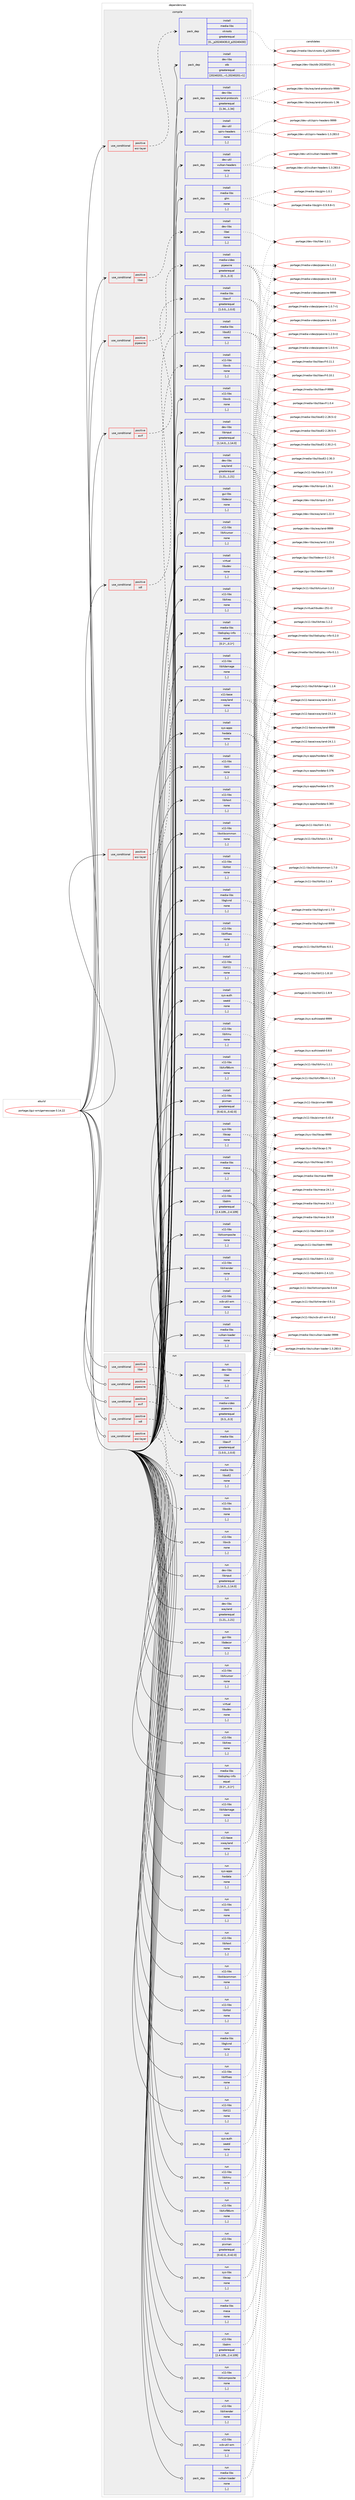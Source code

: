 digraph prolog {

# *************
# Graph options
# *************

newrank=true;
concentrate=true;
compound=true;
graph [rankdir=LR,fontname=Helvetica,fontsize=10,ranksep=1.5];#, ranksep=2.5, nodesep=0.2];
edge  [arrowhead=vee];
node  [fontname=Helvetica,fontsize=10];

# **********
# The ebuild
# **********

subgraph cluster_leftcol {
color=gray;
label=<<i>ebuild</i>>;
id [label="portage://gui-wm/gamescope-3.14.22", color=red, width=4, href="../gui-wm/gamescope-3.14.22.svg"];
}

# ****************
# The dependencies
# ****************

subgraph cluster_midcol {
color=gray;
label=<<i>dependencies</i>>;
subgraph cluster_compile {
fillcolor="#eeeeee";
style=filled;
label=<<i>compile</i>>;
subgraph cond66754 {
dependency245184 [label=<<TABLE BORDER="0" CELLBORDER="1" CELLSPACING="0" CELLPADDING="4"><TR><TD ROWSPAN="3" CELLPADDING="10">use_conditional</TD></TR><TR><TD>positive</TD></TR><TR><TD>avif</TD></TR></TABLE>>, shape=none, color=red];
subgraph pack176829 {
dependency245185 [label=<<TABLE BORDER="0" CELLBORDER="1" CELLSPACING="0" CELLPADDING="4" WIDTH="220"><TR><TD ROWSPAN="6" CELLPADDING="30">pack_dep</TD></TR><TR><TD WIDTH="110">install</TD></TR><TR><TD>media-libs</TD></TR><TR><TD>libavif</TD></TR><TR><TD>greaterequal</TD></TR><TR><TD>[1.0.0,,,1.0.0]</TD></TR></TABLE>>, shape=none, color=blue];
}
dependency245184:e -> dependency245185:w [weight=20,style="dashed",arrowhead="vee"];
}
id:e -> dependency245184:w [weight=20,style="solid",arrowhead="vee"];
subgraph cond66755 {
dependency245186 [label=<<TABLE BORDER="0" CELLBORDER="1" CELLSPACING="0" CELLPADDING="4"><TR><TD ROWSPAN="3" CELLPADDING="10">use_conditional</TD></TR><TR><TD>positive</TD></TR><TR><TD>libei</TD></TR></TABLE>>, shape=none, color=red];
subgraph pack176830 {
dependency245187 [label=<<TABLE BORDER="0" CELLBORDER="1" CELLSPACING="0" CELLPADDING="4" WIDTH="220"><TR><TD ROWSPAN="6" CELLPADDING="30">pack_dep</TD></TR><TR><TD WIDTH="110">install</TD></TR><TR><TD>dev-libs</TD></TR><TR><TD>libei</TD></TR><TR><TD>none</TD></TR><TR><TD>[,,]</TD></TR></TABLE>>, shape=none, color=blue];
}
dependency245186:e -> dependency245187:w [weight=20,style="dashed",arrowhead="vee"];
}
id:e -> dependency245186:w [weight=20,style="solid",arrowhead="vee"];
subgraph cond66756 {
dependency245188 [label=<<TABLE BORDER="0" CELLBORDER="1" CELLSPACING="0" CELLPADDING="4"><TR><TD ROWSPAN="3" CELLPADDING="10">use_conditional</TD></TR><TR><TD>positive</TD></TR><TR><TD>pipewire</TD></TR></TABLE>>, shape=none, color=red];
subgraph pack176831 {
dependency245189 [label=<<TABLE BORDER="0" CELLBORDER="1" CELLSPACING="0" CELLPADDING="4" WIDTH="220"><TR><TD ROWSPAN="6" CELLPADDING="30">pack_dep</TD></TR><TR><TD WIDTH="110">install</TD></TR><TR><TD>media-video</TD></TR><TR><TD>pipewire</TD></TR><TR><TD>greaterequal</TD></TR><TR><TD>[0.3,,,0.3]</TD></TR></TABLE>>, shape=none, color=blue];
}
dependency245188:e -> dependency245189:w [weight=20,style="dashed",arrowhead="vee"];
}
id:e -> dependency245188:w [weight=20,style="solid",arrowhead="vee"];
subgraph cond66757 {
dependency245190 [label=<<TABLE BORDER="0" CELLBORDER="1" CELLSPACING="0" CELLPADDING="4"><TR><TD ROWSPAN="3" CELLPADDING="10">use_conditional</TD></TR><TR><TD>positive</TD></TR><TR><TD>sdl</TD></TR></TABLE>>, shape=none, color=red];
subgraph pack176832 {
dependency245191 [label=<<TABLE BORDER="0" CELLBORDER="1" CELLSPACING="0" CELLPADDING="4" WIDTH="220"><TR><TD ROWSPAN="6" CELLPADDING="30">pack_dep</TD></TR><TR><TD WIDTH="110">install</TD></TR><TR><TD>media-libs</TD></TR><TR><TD>libsdl2</TD></TR><TR><TD>none</TD></TR><TR><TD>[,,]</TD></TR></TABLE>>, shape=none, color=blue];
}
dependency245190:e -> dependency245191:w [weight=20,style="dashed",arrowhead="vee"];
}
id:e -> dependency245190:w [weight=20,style="solid",arrowhead="vee"];
subgraph cond66758 {
dependency245192 [label=<<TABLE BORDER="0" CELLBORDER="1" CELLSPACING="0" CELLPADDING="4"><TR><TD ROWSPAN="3" CELLPADDING="10">use_conditional</TD></TR><TR><TD>positive</TD></TR><TR><TD>wsi-layer</TD></TR></TABLE>>, shape=none, color=red];
subgraph pack176833 {
dependency245193 [label=<<TABLE BORDER="0" CELLBORDER="1" CELLSPACING="0" CELLPADDING="4" WIDTH="220"><TR><TD ROWSPAN="6" CELLPADDING="30">pack_dep</TD></TR><TR><TD WIDTH="110">install</TD></TR><TR><TD>media-libs</TD></TR><TR><TD>vkroots</TD></TR><TR><TD>greaterequal</TD></TR><TR><TD>[0,,_p20240430,0_p20240430]</TD></TR></TABLE>>, shape=none, color=blue];
}
dependency245192:e -> dependency245193:w [weight=20,style="dashed",arrowhead="vee"];
}
id:e -> dependency245192:w [weight=20,style="solid",arrowhead="vee"];
subgraph cond66759 {
dependency245194 [label=<<TABLE BORDER="0" CELLBORDER="1" CELLSPACING="0" CELLPADDING="4"><TR><TD ROWSPAN="3" CELLPADDING="10">use_conditional</TD></TR><TR><TD>positive</TD></TR><TR><TD>wsi-layer</TD></TR></TABLE>>, shape=none, color=red];
subgraph pack176834 {
dependency245195 [label=<<TABLE BORDER="0" CELLBORDER="1" CELLSPACING="0" CELLPADDING="4" WIDTH="220"><TR><TD ROWSPAN="6" CELLPADDING="30">pack_dep</TD></TR><TR><TD WIDTH="110">install</TD></TR><TR><TD>x11-libs</TD></TR><TR><TD>libxcb</TD></TR><TR><TD>none</TD></TR><TR><TD>[,,]</TD></TR></TABLE>>, shape=none, color=blue];
}
dependency245194:e -> dependency245195:w [weight=20,style="dashed",arrowhead="vee"];
}
id:e -> dependency245194:w [weight=20,style="solid",arrowhead="vee"];
subgraph pack176835 {
dependency245196 [label=<<TABLE BORDER="0" CELLBORDER="1" CELLSPACING="0" CELLPADDING="4" WIDTH="220"><TR><TD ROWSPAN="6" CELLPADDING="30">pack_dep</TD></TR><TR><TD WIDTH="110">install</TD></TR><TR><TD>dev-libs</TD></TR><TR><TD>libinput</TD></TR><TR><TD>greaterequal</TD></TR><TR><TD>[1.14.0,,,1.14.0]</TD></TR></TABLE>>, shape=none, color=blue];
}
id:e -> dependency245196:w [weight=20,style="solid",arrowhead="vee"];
subgraph pack176836 {
dependency245197 [label=<<TABLE BORDER="0" CELLBORDER="1" CELLSPACING="0" CELLPADDING="4" WIDTH="220"><TR><TD ROWSPAN="6" CELLPADDING="30">pack_dep</TD></TR><TR><TD WIDTH="110">install</TD></TR><TR><TD>dev-libs</TD></TR><TR><TD>stb</TD></TR><TR><TD>greaterequal</TD></TR><TR><TD>[20240201,,-r1,20240201-r1]</TD></TR></TABLE>>, shape=none, color=blue];
}
id:e -> dependency245197:w [weight=20,style="solid",arrowhead="vee"];
subgraph pack176837 {
dependency245198 [label=<<TABLE BORDER="0" CELLBORDER="1" CELLSPACING="0" CELLPADDING="4" WIDTH="220"><TR><TD ROWSPAN="6" CELLPADDING="30">pack_dep</TD></TR><TR><TD WIDTH="110">install</TD></TR><TR><TD>dev-libs</TD></TR><TR><TD>wayland</TD></TR><TR><TD>greaterequal</TD></TR><TR><TD>[1.21,,,1.21]</TD></TR></TABLE>>, shape=none, color=blue];
}
id:e -> dependency245198:w [weight=20,style="solid",arrowhead="vee"];
subgraph pack176838 {
dependency245199 [label=<<TABLE BORDER="0" CELLBORDER="1" CELLSPACING="0" CELLPADDING="4" WIDTH="220"><TR><TD ROWSPAN="6" CELLPADDING="30">pack_dep</TD></TR><TR><TD WIDTH="110">install</TD></TR><TR><TD>dev-libs</TD></TR><TR><TD>wayland-protocols</TD></TR><TR><TD>greaterequal</TD></TR><TR><TD>[1.34,,,1.34]</TD></TR></TABLE>>, shape=none, color=blue];
}
id:e -> dependency245199:w [weight=20,style="solid",arrowhead="vee"];
subgraph pack176839 {
dependency245200 [label=<<TABLE BORDER="0" CELLBORDER="1" CELLSPACING="0" CELLPADDING="4" WIDTH="220"><TR><TD ROWSPAN="6" CELLPADDING="30">pack_dep</TD></TR><TR><TD WIDTH="110">install</TD></TR><TR><TD>dev-util</TD></TR><TR><TD>spirv-headers</TD></TR><TR><TD>none</TD></TR><TR><TD>[,,]</TD></TR></TABLE>>, shape=none, color=blue];
}
id:e -> dependency245200:w [weight=20,style="solid",arrowhead="vee"];
subgraph pack176840 {
dependency245201 [label=<<TABLE BORDER="0" CELLBORDER="1" CELLSPACING="0" CELLPADDING="4" WIDTH="220"><TR><TD ROWSPAN="6" CELLPADDING="30">pack_dep</TD></TR><TR><TD WIDTH="110">install</TD></TR><TR><TD>dev-util</TD></TR><TR><TD>vulkan-headers</TD></TR><TR><TD>none</TD></TR><TR><TD>[,,]</TD></TR></TABLE>>, shape=none, color=blue];
}
id:e -> dependency245201:w [weight=20,style="solid",arrowhead="vee"];
subgraph pack176841 {
dependency245202 [label=<<TABLE BORDER="0" CELLBORDER="1" CELLSPACING="0" CELLPADDING="4" WIDTH="220"><TR><TD ROWSPAN="6" CELLPADDING="30">pack_dep</TD></TR><TR><TD WIDTH="110">install</TD></TR><TR><TD>gui-libs</TD></TR><TR><TD>libdecor</TD></TR><TR><TD>none</TD></TR><TR><TD>[,,]</TD></TR></TABLE>>, shape=none, color=blue];
}
id:e -> dependency245202:w [weight=20,style="solid",arrowhead="vee"];
subgraph pack176842 {
dependency245203 [label=<<TABLE BORDER="0" CELLBORDER="1" CELLSPACING="0" CELLPADDING="4" WIDTH="220"><TR><TD ROWSPAN="6" CELLPADDING="30">pack_dep</TD></TR><TR><TD WIDTH="110">install</TD></TR><TR><TD>media-libs</TD></TR><TR><TD>glm</TD></TR><TR><TD>none</TD></TR><TR><TD>[,,]</TD></TR></TABLE>>, shape=none, color=blue];
}
id:e -> dependency245203:w [weight=20,style="solid",arrowhead="vee"];
subgraph pack176843 {
dependency245204 [label=<<TABLE BORDER="0" CELLBORDER="1" CELLSPACING="0" CELLPADDING="4" WIDTH="220"><TR><TD ROWSPAN="6" CELLPADDING="30">pack_dep</TD></TR><TR><TD WIDTH="110">install</TD></TR><TR><TD>media-libs</TD></TR><TR><TD>libdisplay-info</TD></TR><TR><TD>equal</TD></TR><TR><TD>[0.1*,,,0.1*]</TD></TR></TABLE>>, shape=none, color=blue];
}
id:e -> dependency245204:w [weight=20,style="solid",arrowhead="vee"];
subgraph pack176844 {
dependency245205 [label=<<TABLE BORDER="0" CELLBORDER="1" CELLSPACING="0" CELLPADDING="4" WIDTH="220"><TR><TD ROWSPAN="6" CELLPADDING="30">pack_dep</TD></TR><TR><TD WIDTH="110">install</TD></TR><TR><TD>media-libs</TD></TR><TR><TD>libglvnd</TD></TR><TR><TD>none</TD></TR><TR><TD>[,,]</TD></TR></TABLE>>, shape=none, color=blue];
}
id:e -> dependency245205:w [weight=20,style="solid",arrowhead="vee"];
subgraph pack176845 {
dependency245206 [label=<<TABLE BORDER="0" CELLBORDER="1" CELLSPACING="0" CELLPADDING="4" WIDTH="220"><TR><TD ROWSPAN="6" CELLPADDING="30">pack_dep</TD></TR><TR><TD WIDTH="110">install</TD></TR><TR><TD>media-libs</TD></TR><TR><TD>mesa</TD></TR><TR><TD>none</TD></TR><TR><TD>[,,]</TD></TR></TABLE>>, shape=none, color=blue];
}
id:e -> dependency245206:w [weight=20,style="solid",arrowhead="vee"];
subgraph pack176846 {
dependency245207 [label=<<TABLE BORDER="0" CELLBORDER="1" CELLSPACING="0" CELLPADDING="4" WIDTH="220"><TR><TD ROWSPAN="6" CELLPADDING="30">pack_dep</TD></TR><TR><TD WIDTH="110">install</TD></TR><TR><TD>media-libs</TD></TR><TR><TD>vulkan-loader</TD></TR><TR><TD>none</TD></TR><TR><TD>[,,]</TD></TR></TABLE>>, shape=none, color=blue];
}
id:e -> dependency245207:w [weight=20,style="solid",arrowhead="vee"];
subgraph pack176847 {
dependency245208 [label=<<TABLE BORDER="0" CELLBORDER="1" CELLSPACING="0" CELLPADDING="4" WIDTH="220"><TR><TD ROWSPAN="6" CELLPADDING="30">pack_dep</TD></TR><TR><TD WIDTH="110">install</TD></TR><TR><TD>sys-apps</TD></TR><TR><TD>hwdata</TD></TR><TR><TD>none</TD></TR><TR><TD>[,,]</TD></TR></TABLE>>, shape=none, color=blue];
}
id:e -> dependency245208:w [weight=20,style="solid",arrowhead="vee"];
subgraph pack176848 {
dependency245209 [label=<<TABLE BORDER="0" CELLBORDER="1" CELLSPACING="0" CELLPADDING="4" WIDTH="220"><TR><TD ROWSPAN="6" CELLPADDING="30">pack_dep</TD></TR><TR><TD WIDTH="110">install</TD></TR><TR><TD>sys-auth</TD></TR><TR><TD>seatd</TD></TR><TR><TD>none</TD></TR><TR><TD>[,,]</TD></TR></TABLE>>, shape=none, color=blue];
}
id:e -> dependency245209:w [weight=20,style="solid",arrowhead="vee"];
subgraph pack176849 {
dependency245210 [label=<<TABLE BORDER="0" CELLBORDER="1" CELLSPACING="0" CELLPADDING="4" WIDTH="220"><TR><TD ROWSPAN="6" CELLPADDING="30">pack_dep</TD></TR><TR><TD WIDTH="110">install</TD></TR><TR><TD>sys-libs</TD></TR><TR><TD>libcap</TD></TR><TR><TD>none</TD></TR><TR><TD>[,,]</TD></TR></TABLE>>, shape=none, color=blue];
}
id:e -> dependency245210:w [weight=20,style="solid",arrowhead="vee"];
subgraph pack176850 {
dependency245211 [label=<<TABLE BORDER="0" CELLBORDER="1" CELLSPACING="0" CELLPADDING="4" WIDTH="220"><TR><TD ROWSPAN="6" CELLPADDING="30">pack_dep</TD></TR><TR><TD WIDTH="110">install</TD></TR><TR><TD>virtual</TD></TR><TR><TD>libudev</TD></TR><TR><TD>none</TD></TR><TR><TD>[,,]</TD></TR></TABLE>>, shape=none, color=blue];
}
id:e -> dependency245211:w [weight=20,style="solid",arrowhead="vee"];
subgraph pack176851 {
dependency245212 [label=<<TABLE BORDER="0" CELLBORDER="1" CELLSPACING="0" CELLPADDING="4" WIDTH="220"><TR><TD ROWSPAN="6" CELLPADDING="30">pack_dep</TD></TR><TR><TD WIDTH="110">install</TD></TR><TR><TD>x11-base</TD></TR><TR><TD>xwayland</TD></TR><TR><TD>none</TD></TR><TR><TD>[,,]</TD></TR></TABLE>>, shape=none, color=blue];
}
id:e -> dependency245212:w [weight=20,style="solid",arrowhead="vee"];
subgraph pack176852 {
dependency245213 [label=<<TABLE BORDER="0" CELLBORDER="1" CELLSPACING="0" CELLPADDING="4" WIDTH="220"><TR><TD ROWSPAN="6" CELLPADDING="30">pack_dep</TD></TR><TR><TD WIDTH="110">install</TD></TR><TR><TD>x11-libs</TD></TR><TR><TD>libX11</TD></TR><TR><TD>none</TD></TR><TR><TD>[,,]</TD></TR></TABLE>>, shape=none, color=blue];
}
id:e -> dependency245213:w [weight=20,style="solid",arrowhead="vee"];
subgraph pack176853 {
dependency245214 [label=<<TABLE BORDER="0" CELLBORDER="1" CELLSPACING="0" CELLPADDING="4" WIDTH="220"><TR><TD ROWSPAN="6" CELLPADDING="30">pack_dep</TD></TR><TR><TD WIDTH="110">install</TD></TR><TR><TD>x11-libs</TD></TR><TR><TD>libXcomposite</TD></TR><TR><TD>none</TD></TR><TR><TD>[,,]</TD></TR></TABLE>>, shape=none, color=blue];
}
id:e -> dependency245214:w [weight=20,style="solid",arrowhead="vee"];
subgraph pack176854 {
dependency245215 [label=<<TABLE BORDER="0" CELLBORDER="1" CELLSPACING="0" CELLPADDING="4" WIDTH="220"><TR><TD ROWSPAN="6" CELLPADDING="30">pack_dep</TD></TR><TR><TD WIDTH="110">install</TD></TR><TR><TD>x11-libs</TD></TR><TR><TD>libXcursor</TD></TR><TR><TD>none</TD></TR><TR><TD>[,,]</TD></TR></TABLE>>, shape=none, color=blue];
}
id:e -> dependency245215:w [weight=20,style="solid",arrowhead="vee"];
subgraph pack176855 {
dependency245216 [label=<<TABLE BORDER="0" CELLBORDER="1" CELLSPACING="0" CELLPADDING="4" WIDTH="220"><TR><TD ROWSPAN="6" CELLPADDING="30">pack_dep</TD></TR><TR><TD WIDTH="110">install</TD></TR><TR><TD>x11-libs</TD></TR><TR><TD>libXdamage</TD></TR><TR><TD>none</TD></TR><TR><TD>[,,]</TD></TR></TABLE>>, shape=none, color=blue];
}
id:e -> dependency245216:w [weight=20,style="solid",arrowhead="vee"];
subgraph pack176856 {
dependency245217 [label=<<TABLE BORDER="0" CELLBORDER="1" CELLSPACING="0" CELLPADDING="4" WIDTH="220"><TR><TD ROWSPAN="6" CELLPADDING="30">pack_dep</TD></TR><TR><TD WIDTH="110">install</TD></TR><TR><TD>x11-libs</TD></TR><TR><TD>libXext</TD></TR><TR><TD>none</TD></TR><TR><TD>[,,]</TD></TR></TABLE>>, shape=none, color=blue];
}
id:e -> dependency245217:w [weight=20,style="solid",arrowhead="vee"];
subgraph pack176857 {
dependency245218 [label=<<TABLE BORDER="0" CELLBORDER="1" CELLSPACING="0" CELLPADDING="4" WIDTH="220"><TR><TD ROWSPAN="6" CELLPADDING="30">pack_dep</TD></TR><TR><TD WIDTH="110">install</TD></TR><TR><TD>x11-libs</TD></TR><TR><TD>libXfixes</TD></TR><TR><TD>none</TD></TR><TR><TD>[,,]</TD></TR></TABLE>>, shape=none, color=blue];
}
id:e -> dependency245218:w [weight=20,style="solid",arrowhead="vee"];
subgraph pack176858 {
dependency245219 [label=<<TABLE BORDER="0" CELLBORDER="1" CELLSPACING="0" CELLPADDING="4" WIDTH="220"><TR><TD ROWSPAN="6" CELLPADDING="30">pack_dep</TD></TR><TR><TD WIDTH="110">install</TD></TR><TR><TD>x11-libs</TD></TR><TR><TD>libXi</TD></TR><TR><TD>none</TD></TR><TR><TD>[,,]</TD></TR></TABLE>>, shape=none, color=blue];
}
id:e -> dependency245219:w [weight=20,style="solid",arrowhead="vee"];
subgraph pack176859 {
dependency245220 [label=<<TABLE BORDER="0" CELLBORDER="1" CELLSPACING="0" CELLPADDING="4" WIDTH="220"><TR><TD ROWSPAN="6" CELLPADDING="30">pack_dep</TD></TR><TR><TD WIDTH="110">install</TD></TR><TR><TD>x11-libs</TD></TR><TR><TD>libXmu</TD></TR><TR><TD>none</TD></TR><TR><TD>[,,]</TD></TR></TABLE>>, shape=none, color=blue];
}
id:e -> dependency245220:w [weight=20,style="solid",arrowhead="vee"];
subgraph pack176860 {
dependency245221 [label=<<TABLE BORDER="0" CELLBORDER="1" CELLSPACING="0" CELLPADDING="4" WIDTH="220"><TR><TD ROWSPAN="6" CELLPADDING="30">pack_dep</TD></TR><TR><TD WIDTH="110">install</TD></TR><TR><TD>x11-libs</TD></TR><TR><TD>libXrender</TD></TR><TR><TD>none</TD></TR><TR><TD>[,,]</TD></TR></TABLE>>, shape=none, color=blue];
}
id:e -> dependency245221:w [weight=20,style="solid",arrowhead="vee"];
subgraph pack176861 {
dependency245222 [label=<<TABLE BORDER="0" CELLBORDER="1" CELLSPACING="0" CELLPADDING="4" WIDTH="220"><TR><TD ROWSPAN="6" CELLPADDING="30">pack_dep</TD></TR><TR><TD WIDTH="110">install</TD></TR><TR><TD>x11-libs</TD></TR><TR><TD>libXres</TD></TR><TR><TD>none</TD></TR><TR><TD>[,,]</TD></TR></TABLE>>, shape=none, color=blue];
}
id:e -> dependency245222:w [weight=20,style="solid",arrowhead="vee"];
subgraph pack176862 {
dependency245223 [label=<<TABLE BORDER="0" CELLBORDER="1" CELLSPACING="0" CELLPADDING="4" WIDTH="220"><TR><TD ROWSPAN="6" CELLPADDING="30">pack_dep</TD></TR><TR><TD WIDTH="110">install</TD></TR><TR><TD>x11-libs</TD></TR><TR><TD>libXtst</TD></TR><TR><TD>none</TD></TR><TR><TD>[,,]</TD></TR></TABLE>>, shape=none, color=blue];
}
id:e -> dependency245223:w [weight=20,style="solid",arrowhead="vee"];
subgraph pack176863 {
dependency245224 [label=<<TABLE BORDER="0" CELLBORDER="1" CELLSPACING="0" CELLPADDING="4" WIDTH="220"><TR><TD ROWSPAN="6" CELLPADDING="30">pack_dep</TD></TR><TR><TD WIDTH="110">install</TD></TR><TR><TD>x11-libs</TD></TR><TR><TD>libXxf86vm</TD></TR><TR><TD>none</TD></TR><TR><TD>[,,]</TD></TR></TABLE>>, shape=none, color=blue];
}
id:e -> dependency245224:w [weight=20,style="solid",arrowhead="vee"];
subgraph pack176864 {
dependency245225 [label=<<TABLE BORDER="0" CELLBORDER="1" CELLSPACING="0" CELLPADDING="4" WIDTH="220"><TR><TD ROWSPAN="6" CELLPADDING="30">pack_dep</TD></TR><TR><TD WIDTH="110">install</TD></TR><TR><TD>x11-libs</TD></TR><TR><TD>libdrm</TD></TR><TR><TD>greaterequal</TD></TR><TR><TD>[2.4.109,,,2.4.109]</TD></TR></TABLE>>, shape=none, color=blue];
}
id:e -> dependency245225:w [weight=20,style="solid",arrowhead="vee"];
subgraph pack176865 {
dependency245226 [label=<<TABLE BORDER="0" CELLBORDER="1" CELLSPACING="0" CELLPADDING="4" WIDTH="220"><TR><TD ROWSPAN="6" CELLPADDING="30">pack_dep</TD></TR><TR><TD WIDTH="110">install</TD></TR><TR><TD>x11-libs</TD></TR><TR><TD>libxcb</TD></TR><TR><TD>none</TD></TR><TR><TD>[,,]</TD></TR></TABLE>>, shape=none, color=blue];
}
id:e -> dependency245226:w [weight=20,style="solid",arrowhead="vee"];
subgraph pack176866 {
dependency245227 [label=<<TABLE BORDER="0" CELLBORDER="1" CELLSPACING="0" CELLPADDING="4" WIDTH="220"><TR><TD ROWSPAN="6" CELLPADDING="30">pack_dep</TD></TR><TR><TD WIDTH="110">install</TD></TR><TR><TD>x11-libs</TD></TR><TR><TD>libxkbcommon</TD></TR><TR><TD>none</TD></TR><TR><TD>[,,]</TD></TR></TABLE>>, shape=none, color=blue];
}
id:e -> dependency245227:w [weight=20,style="solid",arrowhead="vee"];
subgraph pack176867 {
dependency245228 [label=<<TABLE BORDER="0" CELLBORDER="1" CELLSPACING="0" CELLPADDING="4" WIDTH="220"><TR><TD ROWSPAN="6" CELLPADDING="30">pack_dep</TD></TR><TR><TD WIDTH="110">install</TD></TR><TR><TD>x11-libs</TD></TR><TR><TD>pixman</TD></TR><TR><TD>greaterequal</TD></TR><TR><TD>[0.42.0,,,0.42.0]</TD></TR></TABLE>>, shape=none, color=blue];
}
id:e -> dependency245228:w [weight=20,style="solid",arrowhead="vee"];
subgraph pack176868 {
dependency245229 [label=<<TABLE BORDER="0" CELLBORDER="1" CELLSPACING="0" CELLPADDING="4" WIDTH="220"><TR><TD ROWSPAN="6" CELLPADDING="30">pack_dep</TD></TR><TR><TD WIDTH="110">install</TD></TR><TR><TD>x11-libs</TD></TR><TR><TD>xcb-util-wm</TD></TR><TR><TD>none</TD></TR><TR><TD>[,,]</TD></TR></TABLE>>, shape=none, color=blue];
}
id:e -> dependency245229:w [weight=20,style="solid",arrowhead="vee"];
}
subgraph cluster_compileandrun {
fillcolor="#eeeeee";
style=filled;
label=<<i>compile and run</i>>;
}
subgraph cluster_run {
fillcolor="#eeeeee";
style=filled;
label=<<i>run</i>>;
subgraph cond66760 {
dependency245230 [label=<<TABLE BORDER="0" CELLBORDER="1" CELLSPACING="0" CELLPADDING="4"><TR><TD ROWSPAN="3" CELLPADDING="10">use_conditional</TD></TR><TR><TD>positive</TD></TR><TR><TD>avif</TD></TR></TABLE>>, shape=none, color=red];
subgraph pack176869 {
dependency245231 [label=<<TABLE BORDER="0" CELLBORDER="1" CELLSPACING="0" CELLPADDING="4" WIDTH="220"><TR><TD ROWSPAN="6" CELLPADDING="30">pack_dep</TD></TR><TR><TD WIDTH="110">run</TD></TR><TR><TD>media-libs</TD></TR><TR><TD>libavif</TD></TR><TR><TD>greaterequal</TD></TR><TR><TD>[1.0.0,,,1.0.0]</TD></TR></TABLE>>, shape=none, color=blue];
}
dependency245230:e -> dependency245231:w [weight=20,style="dashed",arrowhead="vee"];
}
id:e -> dependency245230:w [weight=20,style="solid",arrowhead="odot"];
subgraph cond66761 {
dependency245232 [label=<<TABLE BORDER="0" CELLBORDER="1" CELLSPACING="0" CELLPADDING="4"><TR><TD ROWSPAN="3" CELLPADDING="10">use_conditional</TD></TR><TR><TD>positive</TD></TR><TR><TD>libei</TD></TR></TABLE>>, shape=none, color=red];
subgraph pack176870 {
dependency245233 [label=<<TABLE BORDER="0" CELLBORDER="1" CELLSPACING="0" CELLPADDING="4" WIDTH="220"><TR><TD ROWSPAN="6" CELLPADDING="30">pack_dep</TD></TR><TR><TD WIDTH="110">run</TD></TR><TR><TD>dev-libs</TD></TR><TR><TD>libei</TD></TR><TR><TD>none</TD></TR><TR><TD>[,,]</TD></TR></TABLE>>, shape=none, color=blue];
}
dependency245232:e -> dependency245233:w [weight=20,style="dashed",arrowhead="vee"];
}
id:e -> dependency245232:w [weight=20,style="solid",arrowhead="odot"];
subgraph cond66762 {
dependency245234 [label=<<TABLE BORDER="0" CELLBORDER="1" CELLSPACING="0" CELLPADDING="4"><TR><TD ROWSPAN="3" CELLPADDING="10">use_conditional</TD></TR><TR><TD>positive</TD></TR><TR><TD>pipewire</TD></TR></TABLE>>, shape=none, color=red];
subgraph pack176871 {
dependency245235 [label=<<TABLE BORDER="0" CELLBORDER="1" CELLSPACING="0" CELLPADDING="4" WIDTH="220"><TR><TD ROWSPAN="6" CELLPADDING="30">pack_dep</TD></TR><TR><TD WIDTH="110">run</TD></TR><TR><TD>media-video</TD></TR><TR><TD>pipewire</TD></TR><TR><TD>greaterequal</TD></TR><TR><TD>[0.3,,,0.3]</TD></TR></TABLE>>, shape=none, color=blue];
}
dependency245234:e -> dependency245235:w [weight=20,style="dashed",arrowhead="vee"];
}
id:e -> dependency245234:w [weight=20,style="solid",arrowhead="odot"];
subgraph cond66763 {
dependency245236 [label=<<TABLE BORDER="0" CELLBORDER="1" CELLSPACING="0" CELLPADDING="4"><TR><TD ROWSPAN="3" CELLPADDING="10">use_conditional</TD></TR><TR><TD>positive</TD></TR><TR><TD>sdl</TD></TR></TABLE>>, shape=none, color=red];
subgraph pack176872 {
dependency245237 [label=<<TABLE BORDER="0" CELLBORDER="1" CELLSPACING="0" CELLPADDING="4" WIDTH="220"><TR><TD ROWSPAN="6" CELLPADDING="30">pack_dep</TD></TR><TR><TD WIDTH="110">run</TD></TR><TR><TD>media-libs</TD></TR><TR><TD>libsdl2</TD></TR><TR><TD>none</TD></TR><TR><TD>[,,]</TD></TR></TABLE>>, shape=none, color=blue];
}
dependency245236:e -> dependency245237:w [weight=20,style="dashed",arrowhead="vee"];
}
id:e -> dependency245236:w [weight=20,style="solid",arrowhead="odot"];
subgraph cond66764 {
dependency245238 [label=<<TABLE BORDER="0" CELLBORDER="1" CELLSPACING="0" CELLPADDING="4"><TR><TD ROWSPAN="3" CELLPADDING="10">use_conditional</TD></TR><TR><TD>positive</TD></TR><TR><TD>wsi-layer</TD></TR></TABLE>>, shape=none, color=red];
subgraph pack176873 {
dependency245239 [label=<<TABLE BORDER="0" CELLBORDER="1" CELLSPACING="0" CELLPADDING="4" WIDTH="220"><TR><TD ROWSPAN="6" CELLPADDING="30">pack_dep</TD></TR><TR><TD WIDTH="110">run</TD></TR><TR><TD>x11-libs</TD></TR><TR><TD>libxcb</TD></TR><TR><TD>none</TD></TR><TR><TD>[,,]</TD></TR></TABLE>>, shape=none, color=blue];
}
dependency245238:e -> dependency245239:w [weight=20,style="dashed",arrowhead="vee"];
}
id:e -> dependency245238:w [weight=20,style="solid",arrowhead="odot"];
subgraph pack176874 {
dependency245240 [label=<<TABLE BORDER="0" CELLBORDER="1" CELLSPACING="0" CELLPADDING="4" WIDTH="220"><TR><TD ROWSPAN="6" CELLPADDING="30">pack_dep</TD></TR><TR><TD WIDTH="110">run</TD></TR><TR><TD>dev-libs</TD></TR><TR><TD>libinput</TD></TR><TR><TD>greaterequal</TD></TR><TR><TD>[1.14.0,,,1.14.0]</TD></TR></TABLE>>, shape=none, color=blue];
}
id:e -> dependency245240:w [weight=20,style="solid",arrowhead="odot"];
subgraph pack176875 {
dependency245241 [label=<<TABLE BORDER="0" CELLBORDER="1" CELLSPACING="0" CELLPADDING="4" WIDTH="220"><TR><TD ROWSPAN="6" CELLPADDING="30">pack_dep</TD></TR><TR><TD WIDTH="110">run</TD></TR><TR><TD>dev-libs</TD></TR><TR><TD>wayland</TD></TR><TR><TD>greaterequal</TD></TR><TR><TD>[1.21,,,1.21]</TD></TR></TABLE>>, shape=none, color=blue];
}
id:e -> dependency245241:w [weight=20,style="solid",arrowhead="odot"];
subgraph pack176876 {
dependency245242 [label=<<TABLE BORDER="0" CELLBORDER="1" CELLSPACING="0" CELLPADDING="4" WIDTH="220"><TR><TD ROWSPAN="6" CELLPADDING="30">pack_dep</TD></TR><TR><TD WIDTH="110">run</TD></TR><TR><TD>gui-libs</TD></TR><TR><TD>libdecor</TD></TR><TR><TD>none</TD></TR><TR><TD>[,,]</TD></TR></TABLE>>, shape=none, color=blue];
}
id:e -> dependency245242:w [weight=20,style="solid",arrowhead="odot"];
subgraph pack176877 {
dependency245243 [label=<<TABLE BORDER="0" CELLBORDER="1" CELLSPACING="0" CELLPADDING="4" WIDTH="220"><TR><TD ROWSPAN="6" CELLPADDING="30">pack_dep</TD></TR><TR><TD WIDTH="110">run</TD></TR><TR><TD>media-libs</TD></TR><TR><TD>libdisplay-info</TD></TR><TR><TD>equal</TD></TR><TR><TD>[0.1*,,,0.1*]</TD></TR></TABLE>>, shape=none, color=blue];
}
id:e -> dependency245243:w [weight=20,style="solid",arrowhead="odot"];
subgraph pack176878 {
dependency245244 [label=<<TABLE BORDER="0" CELLBORDER="1" CELLSPACING="0" CELLPADDING="4" WIDTH="220"><TR><TD ROWSPAN="6" CELLPADDING="30">pack_dep</TD></TR><TR><TD WIDTH="110">run</TD></TR><TR><TD>media-libs</TD></TR><TR><TD>libglvnd</TD></TR><TR><TD>none</TD></TR><TR><TD>[,,]</TD></TR></TABLE>>, shape=none, color=blue];
}
id:e -> dependency245244:w [weight=20,style="solid",arrowhead="odot"];
subgraph pack176879 {
dependency245245 [label=<<TABLE BORDER="0" CELLBORDER="1" CELLSPACING="0" CELLPADDING="4" WIDTH="220"><TR><TD ROWSPAN="6" CELLPADDING="30">pack_dep</TD></TR><TR><TD WIDTH="110">run</TD></TR><TR><TD>media-libs</TD></TR><TR><TD>mesa</TD></TR><TR><TD>none</TD></TR><TR><TD>[,,]</TD></TR></TABLE>>, shape=none, color=blue];
}
id:e -> dependency245245:w [weight=20,style="solid",arrowhead="odot"];
subgraph pack176880 {
dependency245246 [label=<<TABLE BORDER="0" CELLBORDER="1" CELLSPACING="0" CELLPADDING="4" WIDTH="220"><TR><TD ROWSPAN="6" CELLPADDING="30">pack_dep</TD></TR><TR><TD WIDTH="110">run</TD></TR><TR><TD>media-libs</TD></TR><TR><TD>vulkan-loader</TD></TR><TR><TD>none</TD></TR><TR><TD>[,,]</TD></TR></TABLE>>, shape=none, color=blue];
}
id:e -> dependency245246:w [weight=20,style="solid",arrowhead="odot"];
subgraph pack176881 {
dependency245247 [label=<<TABLE BORDER="0" CELLBORDER="1" CELLSPACING="0" CELLPADDING="4" WIDTH="220"><TR><TD ROWSPAN="6" CELLPADDING="30">pack_dep</TD></TR><TR><TD WIDTH="110">run</TD></TR><TR><TD>sys-apps</TD></TR><TR><TD>hwdata</TD></TR><TR><TD>none</TD></TR><TR><TD>[,,]</TD></TR></TABLE>>, shape=none, color=blue];
}
id:e -> dependency245247:w [weight=20,style="solid",arrowhead="odot"];
subgraph pack176882 {
dependency245248 [label=<<TABLE BORDER="0" CELLBORDER="1" CELLSPACING="0" CELLPADDING="4" WIDTH="220"><TR><TD ROWSPAN="6" CELLPADDING="30">pack_dep</TD></TR><TR><TD WIDTH="110">run</TD></TR><TR><TD>sys-auth</TD></TR><TR><TD>seatd</TD></TR><TR><TD>none</TD></TR><TR><TD>[,,]</TD></TR></TABLE>>, shape=none, color=blue];
}
id:e -> dependency245248:w [weight=20,style="solid",arrowhead="odot"];
subgraph pack176883 {
dependency245249 [label=<<TABLE BORDER="0" CELLBORDER="1" CELLSPACING="0" CELLPADDING="4" WIDTH="220"><TR><TD ROWSPAN="6" CELLPADDING="30">pack_dep</TD></TR><TR><TD WIDTH="110">run</TD></TR><TR><TD>sys-libs</TD></TR><TR><TD>libcap</TD></TR><TR><TD>none</TD></TR><TR><TD>[,,]</TD></TR></TABLE>>, shape=none, color=blue];
}
id:e -> dependency245249:w [weight=20,style="solid",arrowhead="odot"];
subgraph pack176884 {
dependency245250 [label=<<TABLE BORDER="0" CELLBORDER="1" CELLSPACING="0" CELLPADDING="4" WIDTH="220"><TR><TD ROWSPAN="6" CELLPADDING="30">pack_dep</TD></TR><TR><TD WIDTH="110">run</TD></TR><TR><TD>virtual</TD></TR><TR><TD>libudev</TD></TR><TR><TD>none</TD></TR><TR><TD>[,,]</TD></TR></TABLE>>, shape=none, color=blue];
}
id:e -> dependency245250:w [weight=20,style="solid",arrowhead="odot"];
subgraph pack176885 {
dependency245251 [label=<<TABLE BORDER="0" CELLBORDER="1" CELLSPACING="0" CELLPADDING="4" WIDTH="220"><TR><TD ROWSPAN="6" CELLPADDING="30">pack_dep</TD></TR><TR><TD WIDTH="110">run</TD></TR><TR><TD>x11-base</TD></TR><TR><TD>xwayland</TD></TR><TR><TD>none</TD></TR><TR><TD>[,,]</TD></TR></TABLE>>, shape=none, color=blue];
}
id:e -> dependency245251:w [weight=20,style="solid",arrowhead="odot"];
subgraph pack176886 {
dependency245252 [label=<<TABLE BORDER="0" CELLBORDER="1" CELLSPACING="0" CELLPADDING="4" WIDTH="220"><TR><TD ROWSPAN="6" CELLPADDING="30">pack_dep</TD></TR><TR><TD WIDTH="110">run</TD></TR><TR><TD>x11-libs</TD></TR><TR><TD>libX11</TD></TR><TR><TD>none</TD></TR><TR><TD>[,,]</TD></TR></TABLE>>, shape=none, color=blue];
}
id:e -> dependency245252:w [weight=20,style="solid",arrowhead="odot"];
subgraph pack176887 {
dependency245253 [label=<<TABLE BORDER="0" CELLBORDER="1" CELLSPACING="0" CELLPADDING="4" WIDTH="220"><TR><TD ROWSPAN="6" CELLPADDING="30">pack_dep</TD></TR><TR><TD WIDTH="110">run</TD></TR><TR><TD>x11-libs</TD></TR><TR><TD>libXcomposite</TD></TR><TR><TD>none</TD></TR><TR><TD>[,,]</TD></TR></TABLE>>, shape=none, color=blue];
}
id:e -> dependency245253:w [weight=20,style="solid",arrowhead="odot"];
subgraph pack176888 {
dependency245254 [label=<<TABLE BORDER="0" CELLBORDER="1" CELLSPACING="0" CELLPADDING="4" WIDTH="220"><TR><TD ROWSPAN="6" CELLPADDING="30">pack_dep</TD></TR><TR><TD WIDTH="110">run</TD></TR><TR><TD>x11-libs</TD></TR><TR><TD>libXcursor</TD></TR><TR><TD>none</TD></TR><TR><TD>[,,]</TD></TR></TABLE>>, shape=none, color=blue];
}
id:e -> dependency245254:w [weight=20,style="solid",arrowhead="odot"];
subgraph pack176889 {
dependency245255 [label=<<TABLE BORDER="0" CELLBORDER="1" CELLSPACING="0" CELLPADDING="4" WIDTH="220"><TR><TD ROWSPAN="6" CELLPADDING="30">pack_dep</TD></TR><TR><TD WIDTH="110">run</TD></TR><TR><TD>x11-libs</TD></TR><TR><TD>libXdamage</TD></TR><TR><TD>none</TD></TR><TR><TD>[,,]</TD></TR></TABLE>>, shape=none, color=blue];
}
id:e -> dependency245255:w [weight=20,style="solid",arrowhead="odot"];
subgraph pack176890 {
dependency245256 [label=<<TABLE BORDER="0" CELLBORDER="1" CELLSPACING="0" CELLPADDING="4" WIDTH="220"><TR><TD ROWSPAN="6" CELLPADDING="30">pack_dep</TD></TR><TR><TD WIDTH="110">run</TD></TR><TR><TD>x11-libs</TD></TR><TR><TD>libXext</TD></TR><TR><TD>none</TD></TR><TR><TD>[,,]</TD></TR></TABLE>>, shape=none, color=blue];
}
id:e -> dependency245256:w [weight=20,style="solid",arrowhead="odot"];
subgraph pack176891 {
dependency245257 [label=<<TABLE BORDER="0" CELLBORDER="1" CELLSPACING="0" CELLPADDING="4" WIDTH="220"><TR><TD ROWSPAN="6" CELLPADDING="30">pack_dep</TD></TR><TR><TD WIDTH="110">run</TD></TR><TR><TD>x11-libs</TD></TR><TR><TD>libXfixes</TD></TR><TR><TD>none</TD></TR><TR><TD>[,,]</TD></TR></TABLE>>, shape=none, color=blue];
}
id:e -> dependency245257:w [weight=20,style="solid",arrowhead="odot"];
subgraph pack176892 {
dependency245258 [label=<<TABLE BORDER="0" CELLBORDER="1" CELLSPACING="0" CELLPADDING="4" WIDTH="220"><TR><TD ROWSPAN="6" CELLPADDING="30">pack_dep</TD></TR><TR><TD WIDTH="110">run</TD></TR><TR><TD>x11-libs</TD></TR><TR><TD>libXi</TD></TR><TR><TD>none</TD></TR><TR><TD>[,,]</TD></TR></TABLE>>, shape=none, color=blue];
}
id:e -> dependency245258:w [weight=20,style="solid",arrowhead="odot"];
subgraph pack176893 {
dependency245259 [label=<<TABLE BORDER="0" CELLBORDER="1" CELLSPACING="0" CELLPADDING="4" WIDTH="220"><TR><TD ROWSPAN="6" CELLPADDING="30">pack_dep</TD></TR><TR><TD WIDTH="110">run</TD></TR><TR><TD>x11-libs</TD></TR><TR><TD>libXmu</TD></TR><TR><TD>none</TD></TR><TR><TD>[,,]</TD></TR></TABLE>>, shape=none, color=blue];
}
id:e -> dependency245259:w [weight=20,style="solid",arrowhead="odot"];
subgraph pack176894 {
dependency245260 [label=<<TABLE BORDER="0" CELLBORDER="1" CELLSPACING="0" CELLPADDING="4" WIDTH="220"><TR><TD ROWSPAN="6" CELLPADDING="30">pack_dep</TD></TR><TR><TD WIDTH="110">run</TD></TR><TR><TD>x11-libs</TD></TR><TR><TD>libXrender</TD></TR><TR><TD>none</TD></TR><TR><TD>[,,]</TD></TR></TABLE>>, shape=none, color=blue];
}
id:e -> dependency245260:w [weight=20,style="solid",arrowhead="odot"];
subgraph pack176895 {
dependency245261 [label=<<TABLE BORDER="0" CELLBORDER="1" CELLSPACING="0" CELLPADDING="4" WIDTH="220"><TR><TD ROWSPAN="6" CELLPADDING="30">pack_dep</TD></TR><TR><TD WIDTH="110">run</TD></TR><TR><TD>x11-libs</TD></TR><TR><TD>libXres</TD></TR><TR><TD>none</TD></TR><TR><TD>[,,]</TD></TR></TABLE>>, shape=none, color=blue];
}
id:e -> dependency245261:w [weight=20,style="solid",arrowhead="odot"];
subgraph pack176896 {
dependency245262 [label=<<TABLE BORDER="0" CELLBORDER="1" CELLSPACING="0" CELLPADDING="4" WIDTH="220"><TR><TD ROWSPAN="6" CELLPADDING="30">pack_dep</TD></TR><TR><TD WIDTH="110">run</TD></TR><TR><TD>x11-libs</TD></TR><TR><TD>libXtst</TD></TR><TR><TD>none</TD></TR><TR><TD>[,,]</TD></TR></TABLE>>, shape=none, color=blue];
}
id:e -> dependency245262:w [weight=20,style="solid",arrowhead="odot"];
subgraph pack176897 {
dependency245263 [label=<<TABLE BORDER="0" CELLBORDER="1" CELLSPACING="0" CELLPADDING="4" WIDTH="220"><TR><TD ROWSPAN="6" CELLPADDING="30">pack_dep</TD></TR><TR><TD WIDTH="110">run</TD></TR><TR><TD>x11-libs</TD></TR><TR><TD>libXxf86vm</TD></TR><TR><TD>none</TD></TR><TR><TD>[,,]</TD></TR></TABLE>>, shape=none, color=blue];
}
id:e -> dependency245263:w [weight=20,style="solid",arrowhead="odot"];
subgraph pack176898 {
dependency245264 [label=<<TABLE BORDER="0" CELLBORDER="1" CELLSPACING="0" CELLPADDING="4" WIDTH="220"><TR><TD ROWSPAN="6" CELLPADDING="30">pack_dep</TD></TR><TR><TD WIDTH="110">run</TD></TR><TR><TD>x11-libs</TD></TR><TR><TD>libdrm</TD></TR><TR><TD>greaterequal</TD></TR><TR><TD>[2.4.109,,,2.4.109]</TD></TR></TABLE>>, shape=none, color=blue];
}
id:e -> dependency245264:w [weight=20,style="solid",arrowhead="odot"];
subgraph pack176899 {
dependency245265 [label=<<TABLE BORDER="0" CELLBORDER="1" CELLSPACING="0" CELLPADDING="4" WIDTH="220"><TR><TD ROWSPAN="6" CELLPADDING="30">pack_dep</TD></TR><TR><TD WIDTH="110">run</TD></TR><TR><TD>x11-libs</TD></TR><TR><TD>libxcb</TD></TR><TR><TD>none</TD></TR><TR><TD>[,,]</TD></TR></TABLE>>, shape=none, color=blue];
}
id:e -> dependency245265:w [weight=20,style="solid",arrowhead="odot"];
subgraph pack176900 {
dependency245266 [label=<<TABLE BORDER="0" CELLBORDER="1" CELLSPACING="0" CELLPADDING="4" WIDTH="220"><TR><TD ROWSPAN="6" CELLPADDING="30">pack_dep</TD></TR><TR><TD WIDTH="110">run</TD></TR><TR><TD>x11-libs</TD></TR><TR><TD>libxkbcommon</TD></TR><TR><TD>none</TD></TR><TR><TD>[,,]</TD></TR></TABLE>>, shape=none, color=blue];
}
id:e -> dependency245266:w [weight=20,style="solid",arrowhead="odot"];
subgraph pack176901 {
dependency245267 [label=<<TABLE BORDER="0" CELLBORDER="1" CELLSPACING="0" CELLPADDING="4" WIDTH="220"><TR><TD ROWSPAN="6" CELLPADDING="30">pack_dep</TD></TR><TR><TD WIDTH="110">run</TD></TR><TR><TD>x11-libs</TD></TR><TR><TD>pixman</TD></TR><TR><TD>greaterequal</TD></TR><TR><TD>[0.42.0,,,0.42.0]</TD></TR></TABLE>>, shape=none, color=blue];
}
id:e -> dependency245267:w [weight=20,style="solid",arrowhead="odot"];
subgraph pack176902 {
dependency245268 [label=<<TABLE BORDER="0" CELLBORDER="1" CELLSPACING="0" CELLPADDING="4" WIDTH="220"><TR><TD ROWSPAN="6" CELLPADDING="30">pack_dep</TD></TR><TR><TD WIDTH="110">run</TD></TR><TR><TD>x11-libs</TD></TR><TR><TD>xcb-util-wm</TD></TR><TR><TD>none</TD></TR><TR><TD>[,,]</TD></TR></TABLE>>, shape=none, color=blue];
}
id:e -> dependency245268:w [weight=20,style="solid",arrowhead="odot"];
}
}

# **************
# The candidates
# **************

subgraph cluster_choices {
rank=same;
color=gray;
label=<<i>candidates</i>>;

subgraph choice176829 {
color=black;
nodesep=1;
choice1091011001059745108105981154710810598971181051024557575757 [label="portage://media-libs/libavif-9999", color=red, width=4,href="../media-libs/libavif-9999.svg"];
choice109101100105974510810598115471081059897118105102454946484652 [label="portage://media-libs/libavif-1.0.4", color=red, width=4,href="../media-libs/libavif-1.0.4.svg"];
choice10910110010597451081059811547108105989711810510245484649494649 [label="portage://media-libs/libavif-0.11.1", color=red, width=4,href="../media-libs/libavif-0.11.1.svg"];
choice10910110010597451081059811547108105989711810510245484649484649 [label="portage://media-libs/libavif-0.10.1", color=red, width=4,href="../media-libs/libavif-0.10.1.svg"];
dependency245185:e -> choice1091011001059745108105981154710810598971181051024557575757:w [style=dotted,weight="100"];
dependency245185:e -> choice109101100105974510810598115471081059897118105102454946484652:w [style=dotted,weight="100"];
dependency245185:e -> choice10910110010597451081059811547108105989711810510245484649494649:w [style=dotted,weight="100"];
dependency245185:e -> choice10910110010597451081059811547108105989711810510245484649484649:w [style=dotted,weight="100"];
}
subgraph choice176830 {
color=black;
nodesep=1;
choice10010111845108105981154710810598101105454946504649 [label="portage://dev-libs/libei-1.2.1", color=red, width=4,href="../dev-libs/libei-1.2.1.svg"];
dependency245187:e -> choice10010111845108105981154710810598101105454946504649:w [style=dotted,weight="100"];
}
subgraph choice176831 {
color=black;
nodesep=1;
choice1091011001059745118105100101111471121051121011191051141014557575757 [label="portage://media-video/pipewire-9999", color=red, width=4,href="../media-video/pipewire-9999.svg"];
choice109101100105974511810510010111147112105112101119105114101454946504649 [label="portage://media-video/pipewire-1.2.1", color=red, width=4,href="../media-video/pipewire-1.2.1.svg"];
choice1091011001059745118105100101111471121051121011191051141014549465046484511450 [label="portage://media-video/pipewire-1.2.0-r2", color=red, width=4,href="../media-video/pipewire-1.2.0-r2.svg"];
choice1091011001059745118105100101111471121051121011191051141014549464846554511449 [label="portage://media-video/pipewire-1.0.7-r1", color=red, width=4,href="../media-video/pipewire-1.0.7-r1.svg"];
choice109101100105974511810510010111147112105112101119105114101454946484654 [label="portage://media-video/pipewire-1.0.6", color=red, width=4,href="../media-video/pipewire-1.0.6.svg"];
choice1091011001059745118105100101111471121051121011191051141014549464846534511449 [label="portage://media-video/pipewire-1.0.5-r1", color=red, width=4,href="../media-video/pipewire-1.0.5-r1.svg"];
choice109101100105974511810510010111147112105112101119105114101454946484653 [label="portage://media-video/pipewire-1.0.5", color=red, width=4,href="../media-video/pipewire-1.0.5.svg"];
dependency245189:e -> choice1091011001059745118105100101111471121051121011191051141014557575757:w [style=dotted,weight="100"];
dependency245189:e -> choice109101100105974511810510010111147112105112101119105114101454946504649:w [style=dotted,weight="100"];
dependency245189:e -> choice1091011001059745118105100101111471121051121011191051141014549465046484511450:w [style=dotted,weight="100"];
dependency245189:e -> choice1091011001059745118105100101111471121051121011191051141014549464846554511449:w [style=dotted,weight="100"];
dependency245189:e -> choice109101100105974511810510010111147112105112101119105114101454946484654:w [style=dotted,weight="100"];
dependency245189:e -> choice1091011001059745118105100101111471121051121011191051141014549464846534511449:w [style=dotted,weight="100"];
dependency245189:e -> choice109101100105974511810510010111147112105112101119105114101454946484653:w [style=dotted,weight="100"];
}
subgraph choice176832 {
color=black;
nodesep=1;
choice10910110010597451081059811547108105981151001085045504651484651 [label="portage://media-libs/libsdl2-2.30.3", color=red, width=4,href="../media-libs/libsdl2-2.30.3.svg"];
choice109101100105974510810598115471081059811510010850455046514846504511449 [label="portage://media-libs/libsdl2-2.30.2-r1", color=red, width=4,href="../media-libs/libsdl2-2.30.2-r1.svg"];
choice109101100105974510810598115471081059811510010850455046505646534511450 [label="portage://media-libs/libsdl2-2.28.5-r2", color=red, width=4,href="../media-libs/libsdl2-2.28.5-r2.svg"];
choice109101100105974510810598115471081059811510010850455046505646534511449 [label="portage://media-libs/libsdl2-2.28.5-r1", color=red, width=4,href="../media-libs/libsdl2-2.28.5-r1.svg"];
dependency245191:e -> choice10910110010597451081059811547108105981151001085045504651484651:w [style=dotted,weight="100"];
dependency245191:e -> choice109101100105974510810598115471081059811510010850455046514846504511449:w [style=dotted,weight="100"];
dependency245191:e -> choice109101100105974510810598115471081059811510010850455046505646534511450:w [style=dotted,weight="100"];
dependency245191:e -> choice109101100105974510810598115471081059811510010850455046505646534511449:w [style=dotted,weight="100"];
}
subgraph choice176833 {
color=black;
nodesep=1;
choice109101100105974510810598115471181071141111111161154548951125048505248525148 [label="portage://media-libs/vkroots-0_p20240430", color=red, width=4,href="../media-libs/vkroots-0_p20240430.svg"];
dependency245193:e -> choice109101100105974510810598115471181071141111111161154548951125048505248525148:w [style=dotted,weight="100"];
}
subgraph choice176834 {
color=black;
nodesep=1;
choice120494945108105981154710810598120999845494649554648 [label="portage://x11-libs/libxcb-1.17.0", color=red, width=4,href="../x11-libs/libxcb-1.17.0.svg"];
dependency245195:e -> choice120494945108105981154710810598120999845494649554648:w [style=dotted,weight="100"];
}
subgraph choice176835 {
color=black;
nodesep=1;
choice1001011184510810598115471081059810511011211711645494650544649 [label="portage://dev-libs/libinput-1.26.1", color=red, width=4,href="../dev-libs/libinput-1.26.1.svg"];
choice1001011184510810598115471081059810511011211711645494650534648 [label="portage://dev-libs/libinput-1.25.0", color=red, width=4,href="../dev-libs/libinput-1.25.0.svg"];
dependency245196:e -> choice1001011184510810598115471081059810511011211711645494650544649:w [style=dotted,weight="100"];
dependency245196:e -> choice1001011184510810598115471081059810511011211711645494650534648:w [style=dotted,weight="100"];
}
subgraph choice176836 {
color=black;
nodesep=1;
choice100101118451081059811547115116984550485052485048494511449 [label="portage://dev-libs/stb-20240201-r1", color=red, width=4,href="../dev-libs/stb-20240201-r1.svg"];
dependency245197:e -> choice100101118451081059811547115116984550485052485048494511449:w [style=dotted,weight="100"];
}
subgraph choice176837 {
color=black;
nodesep=1;
choice10010111845108105981154711997121108971101004557575757 [label="portage://dev-libs/wayland-9999", color=red, width=4,href="../dev-libs/wayland-9999.svg"];
choice100101118451081059811547119971211089711010045494650514648 [label="portage://dev-libs/wayland-1.23.0", color=red, width=4,href="../dev-libs/wayland-1.23.0.svg"];
choice100101118451081059811547119971211089711010045494650504648 [label="portage://dev-libs/wayland-1.22.0", color=red, width=4,href="../dev-libs/wayland-1.22.0.svg"];
dependency245198:e -> choice10010111845108105981154711997121108971101004557575757:w [style=dotted,weight="100"];
dependency245198:e -> choice100101118451081059811547119971211089711010045494650514648:w [style=dotted,weight="100"];
dependency245198:e -> choice100101118451081059811547119971211089711010045494650504648:w [style=dotted,weight="100"];
}
subgraph choice176838 {
color=black;
nodesep=1;
choice100101118451081059811547119971211089711010045112114111116111991111081154557575757 [label="portage://dev-libs/wayland-protocols-9999", color=red, width=4,href="../dev-libs/wayland-protocols-9999.svg"];
choice100101118451081059811547119971211089711010045112114111116111991111081154549465154 [label="portage://dev-libs/wayland-protocols-1.36", color=red, width=4,href="../dev-libs/wayland-protocols-1.36.svg"];
dependency245199:e -> choice100101118451081059811547119971211089711010045112114111116111991111081154557575757:w [style=dotted,weight="100"];
dependency245199:e -> choice100101118451081059811547119971211089711010045112114111116111991111081154549465154:w [style=dotted,weight="100"];
}
subgraph choice176839 {
color=black;
nodesep=1;
choice100101118451171161051084711511210511411845104101971001011141154557575757 [label="portage://dev-util/spirv-headers-9999", color=red, width=4,href="../dev-util/spirv-headers-9999.svg"];
choice1001011184511711610510847115112105114118451041019710010111411545494651465056514648 [label="portage://dev-util/spirv-headers-1.3.283.0", color=red, width=4,href="../dev-util/spirv-headers-1.3.283.0.svg"];
dependency245200:e -> choice100101118451171161051084711511210511411845104101971001011141154557575757:w [style=dotted,weight="100"];
dependency245200:e -> choice1001011184511711610510847115112105114118451041019710010111411545494651465056514648:w [style=dotted,weight="100"];
}
subgraph choice176840 {
color=black;
nodesep=1;
choice10010111845117116105108471181171081079711045104101971001011141154557575757 [label="portage://dev-util/vulkan-headers-9999", color=red, width=4,href="../dev-util/vulkan-headers-9999.svg"];
choice100101118451171161051084711811710810797110451041019710010111411545494651465056514648 [label="portage://dev-util/vulkan-headers-1.3.283.0", color=red, width=4,href="../dev-util/vulkan-headers-1.3.283.0.svg"];
dependency245201:e -> choice10010111845117116105108471181171081079711045104101971001011141154557575757:w [style=dotted,weight="100"];
dependency245201:e -> choice100101118451171161051084711811710810797110451041019710010111411545494651465056514648:w [style=dotted,weight="100"];
}
subgraph choice176841 {
color=black;
nodesep=1;
choice10311710545108105981154710810598100101991111144557575757 [label="portage://gui-libs/libdecor-9999", color=red, width=4,href="../gui-libs/libdecor-9999.svg"];
choice10311710545108105981154710810598100101991111144548465046504511449 [label="portage://gui-libs/libdecor-0.2.2-r1", color=red, width=4,href="../gui-libs/libdecor-0.2.2-r1.svg"];
dependency245202:e -> choice10311710545108105981154710810598100101991111144557575757:w [style=dotted,weight="100"];
dependency245202:e -> choice10311710545108105981154710810598100101991111144548465046504511449:w [style=dotted,weight="100"];
}
subgraph choice176842 {
color=black;
nodesep=1;
choice10910110010597451081059811547103108109454946484649 [label="portage://media-libs/glm-1.0.1", color=red, width=4,href="../media-libs/glm-1.0.1.svg"];
choice1091011001059745108105981154710310810945484657465746564511449 [label="portage://media-libs/glm-0.9.9.8-r1", color=red, width=4,href="../media-libs/glm-0.9.9.8-r1.svg"];
dependency245203:e -> choice10910110010597451081059811547103108109454946484649:w [style=dotted,weight="100"];
dependency245203:e -> choice1091011001059745108105981154710310810945484657465746564511449:w [style=dotted,weight="100"];
}
subgraph choice176843 {
color=black;
nodesep=1;
choice10910110010597451081059811547108105981001051151121089712145105110102111454846504648 [label="portage://media-libs/libdisplay-info-0.2.0", color=red, width=4,href="../media-libs/libdisplay-info-0.2.0.svg"];
choice10910110010597451081059811547108105981001051151121089712145105110102111454846494649 [label="portage://media-libs/libdisplay-info-0.1.1", color=red, width=4,href="../media-libs/libdisplay-info-0.1.1.svg"];
dependency245204:e -> choice10910110010597451081059811547108105981001051151121089712145105110102111454846504648:w [style=dotted,weight="100"];
dependency245204:e -> choice10910110010597451081059811547108105981001051151121089712145105110102111454846494649:w [style=dotted,weight="100"];
}
subgraph choice176844 {
color=black;
nodesep=1;
choice10910110010597451081059811547108105981031081181101004557575757 [label="portage://media-libs/libglvnd-9999", color=red, width=4,href="../media-libs/libglvnd-9999.svg"];
choice1091011001059745108105981154710810598103108118110100454946554648 [label="portage://media-libs/libglvnd-1.7.0", color=red, width=4,href="../media-libs/libglvnd-1.7.0.svg"];
dependency245205:e -> choice10910110010597451081059811547108105981031081181101004557575757:w [style=dotted,weight="100"];
dependency245205:e -> choice1091011001059745108105981154710810598103108118110100454946554648:w [style=dotted,weight="100"];
}
subgraph choice176845 {
color=black;
nodesep=1;
choice10910110010597451081059811547109101115974557575757 [label="portage://media-libs/mesa-9999", color=red, width=4,href="../media-libs/mesa-9999.svg"];
choice109101100105974510810598115471091011159745505246494652 [label="portage://media-libs/mesa-24.1.4", color=red, width=4,href="../media-libs/mesa-24.1.4.svg"];
choice109101100105974510810598115471091011159745505246494651 [label="portage://media-libs/mesa-24.1.3", color=red, width=4,href="../media-libs/mesa-24.1.3.svg"];
choice109101100105974510810598115471091011159745505246484657 [label="portage://media-libs/mesa-24.0.9", color=red, width=4,href="../media-libs/mesa-24.0.9.svg"];
dependency245206:e -> choice10910110010597451081059811547109101115974557575757:w [style=dotted,weight="100"];
dependency245206:e -> choice109101100105974510810598115471091011159745505246494652:w [style=dotted,weight="100"];
dependency245206:e -> choice109101100105974510810598115471091011159745505246494651:w [style=dotted,weight="100"];
dependency245206:e -> choice109101100105974510810598115471091011159745505246484657:w [style=dotted,weight="100"];
}
subgraph choice176846 {
color=black;
nodesep=1;
choice109101100105974510810598115471181171081079711045108111971001011144557575757 [label="portage://media-libs/vulkan-loader-9999", color=red, width=4,href="../media-libs/vulkan-loader-9999.svg"];
choice1091011001059745108105981154711811710810797110451081119710010111445494651465056514648 [label="portage://media-libs/vulkan-loader-1.3.283.0", color=red, width=4,href="../media-libs/vulkan-loader-1.3.283.0.svg"];
dependency245207:e -> choice109101100105974510810598115471181171081079711045108111971001011144557575757:w [style=dotted,weight="100"];
dependency245207:e -> choice1091011001059745108105981154711811710810797110451081119710010111445494651465056514648:w [style=dotted,weight="100"];
}
subgraph choice176847 {
color=black;
nodesep=1;
choice1151211154597112112115471041191009711697454846515651 [label="portage://sys-apps/hwdata-0.383", color=red, width=4,href="../sys-apps/hwdata-0.383.svg"];
choice1151211154597112112115471041191009711697454846515650 [label="portage://sys-apps/hwdata-0.382", color=red, width=4,href="../sys-apps/hwdata-0.382.svg"];
choice1151211154597112112115471041191009711697454846515554 [label="portage://sys-apps/hwdata-0.376", color=red, width=4,href="../sys-apps/hwdata-0.376.svg"];
choice1151211154597112112115471041191009711697454846515553 [label="portage://sys-apps/hwdata-0.375", color=red, width=4,href="../sys-apps/hwdata-0.375.svg"];
dependency245208:e -> choice1151211154597112112115471041191009711697454846515651:w [style=dotted,weight="100"];
dependency245208:e -> choice1151211154597112112115471041191009711697454846515650:w [style=dotted,weight="100"];
dependency245208:e -> choice1151211154597112112115471041191009711697454846515554:w [style=dotted,weight="100"];
dependency245208:e -> choice1151211154597112112115471041191009711697454846515553:w [style=dotted,weight="100"];
}
subgraph choice176848 {
color=black;
nodesep=1;
choice115121115459711711610447115101971161004557575757 [label="portage://sys-auth/seatd-9999", color=red, width=4,href="../sys-auth/seatd-9999.svg"];
choice11512111545971171161044711510197116100454846564648 [label="portage://sys-auth/seatd-0.8.0", color=red, width=4,href="../sys-auth/seatd-0.8.0.svg"];
dependency245209:e -> choice115121115459711711610447115101971161004557575757:w [style=dotted,weight="100"];
dependency245209:e -> choice11512111545971171161044711510197116100454846564648:w [style=dotted,weight="100"];
}
subgraph choice176849 {
color=black;
nodesep=1;
choice1151211154510810598115471081059899971124557575757 [label="portage://sys-libs/libcap-9999", color=red, width=4,href="../sys-libs/libcap-9999.svg"];
choice1151211154510810598115471081059899971124550465548 [label="portage://sys-libs/libcap-2.70", color=red, width=4,href="../sys-libs/libcap-2.70.svg"];
choice11512111545108105981154710810598999711245504654574511449 [label="portage://sys-libs/libcap-2.69-r1", color=red, width=4,href="../sys-libs/libcap-2.69-r1.svg"];
dependency245210:e -> choice1151211154510810598115471081059899971124557575757:w [style=dotted,weight="100"];
dependency245210:e -> choice1151211154510810598115471081059899971124550465548:w [style=dotted,weight="100"];
dependency245210:e -> choice11512111545108105981154710810598999711245504654574511449:w [style=dotted,weight="100"];
}
subgraph choice176850 {
color=black;
nodesep=1;
choice118105114116117971084710810598117100101118455053494511450 [label="portage://virtual/libudev-251-r2", color=red, width=4,href="../virtual/libudev-251-r2.svg"];
dependency245211:e -> choice118105114116117971084710810598117100101118455053494511450:w [style=dotted,weight="100"];
}
subgraph choice176851 {
color=black;
nodesep=1;
choice12049494598971151014712011997121108971101004557575757 [label="portage://x11-base/xwayland-9999", color=red, width=4,href="../x11-base/xwayland-9999.svg"];
choice120494945989711510147120119971211089711010045505246494649 [label="portage://x11-base/xwayland-24.1.1", color=red, width=4,href="../x11-base/xwayland-24.1.1.svg"];
choice120494945989711510147120119971211089711010045505246494648 [label="portage://x11-base/xwayland-24.1.0", color=red, width=4,href="../x11-base/xwayland-24.1.0.svg"];
choice120494945989711510147120119971211089711010045505146504654 [label="portage://x11-base/xwayland-23.2.6", color=red, width=4,href="../x11-base/xwayland-23.2.6.svg"];
dependency245212:e -> choice12049494598971151014712011997121108971101004557575757:w [style=dotted,weight="100"];
dependency245212:e -> choice120494945989711510147120119971211089711010045505246494649:w [style=dotted,weight="100"];
dependency245212:e -> choice120494945989711510147120119971211089711010045505246494648:w [style=dotted,weight="100"];
dependency245212:e -> choice120494945989711510147120119971211089711010045505146504654:w [style=dotted,weight="100"];
}
subgraph choice176852 {
color=black;
nodesep=1;
choice12049494510810598115471081059888494945494656464948 [label="portage://x11-libs/libX11-1.8.10", color=red, width=4,href="../x11-libs/libX11-1.8.10.svg"];
choice120494945108105981154710810598884949454946564657 [label="portage://x11-libs/libX11-1.8.9", color=red, width=4,href="../x11-libs/libX11-1.8.9.svg"];
dependency245213:e -> choice12049494510810598115471081059888494945494656464948:w [style=dotted,weight="100"];
dependency245213:e -> choice120494945108105981154710810598884949454946564657:w [style=dotted,weight="100"];
}
subgraph choice176853 {
color=black;
nodesep=1;
choice1204949451081059811547108105988899111109112111115105116101454846524654 [label="portage://x11-libs/libXcomposite-0.4.6", color=red, width=4,href="../x11-libs/libXcomposite-0.4.6.svg"];
dependency245214:e -> choice1204949451081059811547108105988899111109112111115105116101454846524654:w [style=dotted,weight="100"];
}
subgraph choice176854 {
color=black;
nodesep=1;
choice1204949451081059811547108105988899117114115111114454946504650 [label="portage://x11-libs/libXcursor-1.2.2", color=red, width=4,href="../x11-libs/libXcursor-1.2.2.svg"];
dependency245215:e -> choice1204949451081059811547108105988899117114115111114454946504650:w [style=dotted,weight="100"];
}
subgraph choice176855 {
color=black;
nodesep=1;
choice120494945108105981154710810598881009710997103101454946494654 [label="portage://x11-libs/libXdamage-1.1.6", color=red, width=4,href="../x11-libs/libXdamage-1.1.6.svg"];
dependency245216:e -> choice120494945108105981154710810598881009710997103101454946494654:w [style=dotted,weight="100"];
}
subgraph choice176856 {
color=black;
nodesep=1;
choice12049494510810598115471081059888101120116454946514654 [label="portage://x11-libs/libXext-1.3.6", color=red, width=4,href="../x11-libs/libXext-1.3.6.svg"];
dependency245217:e -> choice12049494510810598115471081059888101120116454946514654:w [style=dotted,weight="100"];
}
subgraph choice176857 {
color=black;
nodesep=1;
choice12049494510810598115471081059888102105120101115455446484649 [label="portage://x11-libs/libXfixes-6.0.1", color=red, width=4,href="../x11-libs/libXfixes-6.0.1.svg"];
dependency245218:e -> choice12049494510810598115471081059888102105120101115455446484649:w [style=dotted,weight="100"];
}
subgraph choice176858 {
color=black;
nodesep=1;
choice12049494510810598115471081059888105454946564649 [label="portage://x11-libs/libXi-1.8.1", color=red, width=4,href="../x11-libs/libXi-1.8.1.svg"];
dependency245219:e -> choice12049494510810598115471081059888105454946564649:w [style=dotted,weight="100"];
}
subgraph choice176859 {
color=black;
nodesep=1;
choice12049494510810598115471081059888109117454946504649 [label="portage://x11-libs/libXmu-1.2.1", color=red, width=4,href="../x11-libs/libXmu-1.2.1.svg"];
dependency245220:e -> choice12049494510810598115471081059888109117454946504649:w [style=dotted,weight="100"];
}
subgraph choice176860 {
color=black;
nodesep=1;
choice1204949451081059811547108105988811410111010010111445484657464949 [label="portage://x11-libs/libXrender-0.9.11", color=red, width=4,href="../x11-libs/libXrender-0.9.11.svg"];
dependency245221:e -> choice1204949451081059811547108105988811410111010010111445484657464949:w [style=dotted,weight="100"];
}
subgraph choice176861 {
color=black;
nodesep=1;
choice12049494510810598115471081059888114101115454946504650 [label="portage://x11-libs/libXres-1.2.2", color=red, width=4,href="../x11-libs/libXres-1.2.2.svg"];
dependency245222:e -> choice12049494510810598115471081059888114101115454946504650:w [style=dotted,weight="100"];
}
subgraph choice176862 {
color=black;
nodesep=1;
choice12049494510810598115471081059888116115116454946504652 [label="portage://x11-libs/libXtst-1.2.4", color=red, width=4,href="../x11-libs/libXtst-1.2.4.svg"];
dependency245223:e -> choice12049494510810598115471081059888116115116454946504652:w [style=dotted,weight="100"];
}
subgraph choice176863 {
color=black;
nodesep=1;
choice120494945108105981154710810598881201025654118109454946494653 [label="portage://x11-libs/libXxf86vm-1.1.5", color=red, width=4,href="../x11-libs/libXxf86vm-1.1.5.svg"];
dependency245224:e -> choice120494945108105981154710810598881201025654118109454946494653:w [style=dotted,weight="100"];
}
subgraph choice176864 {
color=black;
nodesep=1;
choice1204949451081059811547108105981001141094557575757 [label="portage://x11-libs/libdrm-9999", color=red, width=4,href="../x11-libs/libdrm-9999.svg"];
choice1204949451081059811547108105981001141094550465246495050 [label="portage://x11-libs/libdrm-2.4.122", color=red, width=4,href="../x11-libs/libdrm-2.4.122.svg"];
choice1204949451081059811547108105981001141094550465246495049 [label="portage://x11-libs/libdrm-2.4.121", color=red, width=4,href="../x11-libs/libdrm-2.4.121.svg"];
choice1204949451081059811547108105981001141094550465246495048 [label="portage://x11-libs/libdrm-2.4.120", color=red, width=4,href="../x11-libs/libdrm-2.4.120.svg"];
dependency245225:e -> choice1204949451081059811547108105981001141094557575757:w [style=dotted,weight="100"];
dependency245225:e -> choice1204949451081059811547108105981001141094550465246495050:w [style=dotted,weight="100"];
dependency245225:e -> choice1204949451081059811547108105981001141094550465246495049:w [style=dotted,weight="100"];
dependency245225:e -> choice1204949451081059811547108105981001141094550465246495048:w [style=dotted,weight="100"];
}
subgraph choice176865 {
color=black;
nodesep=1;
choice120494945108105981154710810598120999845494649554648 [label="portage://x11-libs/libxcb-1.17.0", color=red, width=4,href="../x11-libs/libxcb-1.17.0.svg"];
dependency245226:e -> choice120494945108105981154710810598120999845494649554648:w [style=dotted,weight="100"];
}
subgraph choice176866 {
color=black;
nodesep=1;
choice1204949451081059811547108105981201079899111109109111110454946554648 [label="portage://x11-libs/libxkbcommon-1.7.0", color=red, width=4,href="../x11-libs/libxkbcommon-1.7.0.svg"];
dependency245227:e -> choice1204949451081059811547108105981201079899111109109111110454946554648:w [style=dotted,weight="100"];
}
subgraph choice176867 {
color=black;
nodesep=1;
choice1204949451081059811547112105120109971104557575757 [label="portage://x11-libs/pixman-9999", color=red, width=4,href="../x11-libs/pixman-9999.svg"];
choice12049494510810598115471121051201099711045484652514652 [label="portage://x11-libs/pixman-0.43.4", color=red, width=4,href="../x11-libs/pixman-0.43.4.svg"];
dependency245228:e -> choice1204949451081059811547112105120109971104557575757:w [style=dotted,weight="100"];
dependency245228:e -> choice12049494510810598115471121051201099711045484652514652:w [style=dotted,weight="100"];
}
subgraph choice176868 {
color=black;
nodesep=1;
choice120494945108105981154712099984511711610510845119109454846524650 [label="portage://x11-libs/xcb-util-wm-0.4.2", color=red, width=4,href="../x11-libs/xcb-util-wm-0.4.2.svg"];
dependency245229:e -> choice120494945108105981154712099984511711610510845119109454846524650:w [style=dotted,weight="100"];
}
subgraph choice176869 {
color=black;
nodesep=1;
choice1091011001059745108105981154710810598971181051024557575757 [label="portage://media-libs/libavif-9999", color=red, width=4,href="../media-libs/libavif-9999.svg"];
choice109101100105974510810598115471081059897118105102454946484652 [label="portage://media-libs/libavif-1.0.4", color=red, width=4,href="../media-libs/libavif-1.0.4.svg"];
choice10910110010597451081059811547108105989711810510245484649494649 [label="portage://media-libs/libavif-0.11.1", color=red, width=4,href="../media-libs/libavif-0.11.1.svg"];
choice10910110010597451081059811547108105989711810510245484649484649 [label="portage://media-libs/libavif-0.10.1", color=red, width=4,href="../media-libs/libavif-0.10.1.svg"];
dependency245231:e -> choice1091011001059745108105981154710810598971181051024557575757:w [style=dotted,weight="100"];
dependency245231:e -> choice109101100105974510810598115471081059897118105102454946484652:w [style=dotted,weight="100"];
dependency245231:e -> choice10910110010597451081059811547108105989711810510245484649494649:w [style=dotted,weight="100"];
dependency245231:e -> choice10910110010597451081059811547108105989711810510245484649484649:w [style=dotted,weight="100"];
}
subgraph choice176870 {
color=black;
nodesep=1;
choice10010111845108105981154710810598101105454946504649 [label="portage://dev-libs/libei-1.2.1", color=red, width=4,href="../dev-libs/libei-1.2.1.svg"];
dependency245233:e -> choice10010111845108105981154710810598101105454946504649:w [style=dotted,weight="100"];
}
subgraph choice176871 {
color=black;
nodesep=1;
choice1091011001059745118105100101111471121051121011191051141014557575757 [label="portage://media-video/pipewire-9999", color=red, width=4,href="../media-video/pipewire-9999.svg"];
choice109101100105974511810510010111147112105112101119105114101454946504649 [label="portage://media-video/pipewire-1.2.1", color=red, width=4,href="../media-video/pipewire-1.2.1.svg"];
choice1091011001059745118105100101111471121051121011191051141014549465046484511450 [label="portage://media-video/pipewire-1.2.0-r2", color=red, width=4,href="../media-video/pipewire-1.2.0-r2.svg"];
choice1091011001059745118105100101111471121051121011191051141014549464846554511449 [label="portage://media-video/pipewire-1.0.7-r1", color=red, width=4,href="../media-video/pipewire-1.0.7-r1.svg"];
choice109101100105974511810510010111147112105112101119105114101454946484654 [label="portage://media-video/pipewire-1.0.6", color=red, width=4,href="../media-video/pipewire-1.0.6.svg"];
choice1091011001059745118105100101111471121051121011191051141014549464846534511449 [label="portage://media-video/pipewire-1.0.5-r1", color=red, width=4,href="../media-video/pipewire-1.0.5-r1.svg"];
choice109101100105974511810510010111147112105112101119105114101454946484653 [label="portage://media-video/pipewire-1.0.5", color=red, width=4,href="../media-video/pipewire-1.0.5.svg"];
dependency245235:e -> choice1091011001059745118105100101111471121051121011191051141014557575757:w [style=dotted,weight="100"];
dependency245235:e -> choice109101100105974511810510010111147112105112101119105114101454946504649:w [style=dotted,weight="100"];
dependency245235:e -> choice1091011001059745118105100101111471121051121011191051141014549465046484511450:w [style=dotted,weight="100"];
dependency245235:e -> choice1091011001059745118105100101111471121051121011191051141014549464846554511449:w [style=dotted,weight="100"];
dependency245235:e -> choice109101100105974511810510010111147112105112101119105114101454946484654:w [style=dotted,weight="100"];
dependency245235:e -> choice1091011001059745118105100101111471121051121011191051141014549464846534511449:w [style=dotted,weight="100"];
dependency245235:e -> choice109101100105974511810510010111147112105112101119105114101454946484653:w [style=dotted,weight="100"];
}
subgraph choice176872 {
color=black;
nodesep=1;
choice10910110010597451081059811547108105981151001085045504651484651 [label="portage://media-libs/libsdl2-2.30.3", color=red, width=4,href="../media-libs/libsdl2-2.30.3.svg"];
choice109101100105974510810598115471081059811510010850455046514846504511449 [label="portage://media-libs/libsdl2-2.30.2-r1", color=red, width=4,href="../media-libs/libsdl2-2.30.2-r1.svg"];
choice109101100105974510810598115471081059811510010850455046505646534511450 [label="portage://media-libs/libsdl2-2.28.5-r2", color=red, width=4,href="../media-libs/libsdl2-2.28.5-r2.svg"];
choice109101100105974510810598115471081059811510010850455046505646534511449 [label="portage://media-libs/libsdl2-2.28.5-r1", color=red, width=4,href="../media-libs/libsdl2-2.28.5-r1.svg"];
dependency245237:e -> choice10910110010597451081059811547108105981151001085045504651484651:w [style=dotted,weight="100"];
dependency245237:e -> choice109101100105974510810598115471081059811510010850455046514846504511449:w [style=dotted,weight="100"];
dependency245237:e -> choice109101100105974510810598115471081059811510010850455046505646534511450:w [style=dotted,weight="100"];
dependency245237:e -> choice109101100105974510810598115471081059811510010850455046505646534511449:w [style=dotted,weight="100"];
}
subgraph choice176873 {
color=black;
nodesep=1;
choice120494945108105981154710810598120999845494649554648 [label="portage://x11-libs/libxcb-1.17.0", color=red, width=4,href="../x11-libs/libxcb-1.17.0.svg"];
dependency245239:e -> choice120494945108105981154710810598120999845494649554648:w [style=dotted,weight="100"];
}
subgraph choice176874 {
color=black;
nodesep=1;
choice1001011184510810598115471081059810511011211711645494650544649 [label="portage://dev-libs/libinput-1.26.1", color=red, width=4,href="../dev-libs/libinput-1.26.1.svg"];
choice1001011184510810598115471081059810511011211711645494650534648 [label="portage://dev-libs/libinput-1.25.0", color=red, width=4,href="../dev-libs/libinput-1.25.0.svg"];
dependency245240:e -> choice1001011184510810598115471081059810511011211711645494650544649:w [style=dotted,weight="100"];
dependency245240:e -> choice1001011184510810598115471081059810511011211711645494650534648:w [style=dotted,weight="100"];
}
subgraph choice176875 {
color=black;
nodesep=1;
choice10010111845108105981154711997121108971101004557575757 [label="portage://dev-libs/wayland-9999", color=red, width=4,href="../dev-libs/wayland-9999.svg"];
choice100101118451081059811547119971211089711010045494650514648 [label="portage://dev-libs/wayland-1.23.0", color=red, width=4,href="../dev-libs/wayland-1.23.0.svg"];
choice100101118451081059811547119971211089711010045494650504648 [label="portage://dev-libs/wayland-1.22.0", color=red, width=4,href="../dev-libs/wayland-1.22.0.svg"];
dependency245241:e -> choice10010111845108105981154711997121108971101004557575757:w [style=dotted,weight="100"];
dependency245241:e -> choice100101118451081059811547119971211089711010045494650514648:w [style=dotted,weight="100"];
dependency245241:e -> choice100101118451081059811547119971211089711010045494650504648:w [style=dotted,weight="100"];
}
subgraph choice176876 {
color=black;
nodesep=1;
choice10311710545108105981154710810598100101991111144557575757 [label="portage://gui-libs/libdecor-9999", color=red, width=4,href="../gui-libs/libdecor-9999.svg"];
choice10311710545108105981154710810598100101991111144548465046504511449 [label="portage://gui-libs/libdecor-0.2.2-r1", color=red, width=4,href="../gui-libs/libdecor-0.2.2-r1.svg"];
dependency245242:e -> choice10311710545108105981154710810598100101991111144557575757:w [style=dotted,weight="100"];
dependency245242:e -> choice10311710545108105981154710810598100101991111144548465046504511449:w [style=dotted,weight="100"];
}
subgraph choice176877 {
color=black;
nodesep=1;
choice10910110010597451081059811547108105981001051151121089712145105110102111454846504648 [label="portage://media-libs/libdisplay-info-0.2.0", color=red, width=4,href="../media-libs/libdisplay-info-0.2.0.svg"];
choice10910110010597451081059811547108105981001051151121089712145105110102111454846494649 [label="portage://media-libs/libdisplay-info-0.1.1", color=red, width=4,href="../media-libs/libdisplay-info-0.1.1.svg"];
dependency245243:e -> choice10910110010597451081059811547108105981001051151121089712145105110102111454846504648:w [style=dotted,weight="100"];
dependency245243:e -> choice10910110010597451081059811547108105981001051151121089712145105110102111454846494649:w [style=dotted,weight="100"];
}
subgraph choice176878 {
color=black;
nodesep=1;
choice10910110010597451081059811547108105981031081181101004557575757 [label="portage://media-libs/libglvnd-9999", color=red, width=4,href="../media-libs/libglvnd-9999.svg"];
choice1091011001059745108105981154710810598103108118110100454946554648 [label="portage://media-libs/libglvnd-1.7.0", color=red, width=4,href="../media-libs/libglvnd-1.7.0.svg"];
dependency245244:e -> choice10910110010597451081059811547108105981031081181101004557575757:w [style=dotted,weight="100"];
dependency245244:e -> choice1091011001059745108105981154710810598103108118110100454946554648:w [style=dotted,weight="100"];
}
subgraph choice176879 {
color=black;
nodesep=1;
choice10910110010597451081059811547109101115974557575757 [label="portage://media-libs/mesa-9999", color=red, width=4,href="../media-libs/mesa-9999.svg"];
choice109101100105974510810598115471091011159745505246494652 [label="portage://media-libs/mesa-24.1.4", color=red, width=4,href="../media-libs/mesa-24.1.4.svg"];
choice109101100105974510810598115471091011159745505246494651 [label="portage://media-libs/mesa-24.1.3", color=red, width=4,href="../media-libs/mesa-24.1.3.svg"];
choice109101100105974510810598115471091011159745505246484657 [label="portage://media-libs/mesa-24.0.9", color=red, width=4,href="../media-libs/mesa-24.0.9.svg"];
dependency245245:e -> choice10910110010597451081059811547109101115974557575757:w [style=dotted,weight="100"];
dependency245245:e -> choice109101100105974510810598115471091011159745505246494652:w [style=dotted,weight="100"];
dependency245245:e -> choice109101100105974510810598115471091011159745505246494651:w [style=dotted,weight="100"];
dependency245245:e -> choice109101100105974510810598115471091011159745505246484657:w [style=dotted,weight="100"];
}
subgraph choice176880 {
color=black;
nodesep=1;
choice109101100105974510810598115471181171081079711045108111971001011144557575757 [label="portage://media-libs/vulkan-loader-9999", color=red, width=4,href="../media-libs/vulkan-loader-9999.svg"];
choice1091011001059745108105981154711811710810797110451081119710010111445494651465056514648 [label="portage://media-libs/vulkan-loader-1.3.283.0", color=red, width=4,href="../media-libs/vulkan-loader-1.3.283.0.svg"];
dependency245246:e -> choice109101100105974510810598115471181171081079711045108111971001011144557575757:w [style=dotted,weight="100"];
dependency245246:e -> choice1091011001059745108105981154711811710810797110451081119710010111445494651465056514648:w [style=dotted,weight="100"];
}
subgraph choice176881 {
color=black;
nodesep=1;
choice1151211154597112112115471041191009711697454846515651 [label="portage://sys-apps/hwdata-0.383", color=red, width=4,href="../sys-apps/hwdata-0.383.svg"];
choice1151211154597112112115471041191009711697454846515650 [label="portage://sys-apps/hwdata-0.382", color=red, width=4,href="../sys-apps/hwdata-0.382.svg"];
choice1151211154597112112115471041191009711697454846515554 [label="portage://sys-apps/hwdata-0.376", color=red, width=4,href="../sys-apps/hwdata-0.376.svg"];
choice1151211154597112112115471041191009711697454846515553 [label="portage://sys-apps/hwdata-0.375", color=red, width=4,href="../sys-apps/hwdata-0.375.svg"];
dependency245247:e -> choice1151211154597112112115471041191009711697454846515651:w [style=dotted,weight="100"];
dependency245247:e -> choice1151211154597112112115471041191009711697454846515650:w [style=dotted,weight="100"];
dependency245247:e -> choice1151211154597112112115471041191009711697454846515554:w [style=dotted,weight="100"];
dependency245247:e -> choice1151211154597112112115471041191009711697454846515553:w [style=dotted,weight="100"];
}
subgraph choice176882 {
color=black;
nodesep=1;
choice115121115459711711610447115101971161004557575757 [label="portage://sys-auth/seatd-9999", color=red, width=4,href="../sys-auth/seatd-9999.svg"];
choice11512111545971171161044711510197116100454846564648 [label="portage://sys-auth/seatd-0.8.0", color=red, width=4,href="../sys-auth/seatd-0.8.0.svg"];
dependency245248:e -> choice115121115459711711610447115101971161004557575757:w [style=dotted,weight="100"];
dependency245248:e -> choice11512111545971171161044711510197116100454846564648:w [style=dotted,weight="100"];
}
subgraph choice176883 {
color=black;
nodesep=1;
choice1151211154510810598115471081059899971124557575757 [label="portage://sys-libs/libcap-9999", color=red, width=4,href="../sys-libs/libcap-9999.svg"];
choice1151211154510810598115471081059899971124550465548 [label="portage://sys-libs/libcap-2.70", color=red, width=4,href="../sys-libs/libcap-2.70.svg"];
choice11512111545108105981154710810598999711245504654574511449 [label="portage://sys-libs/libcap-2.69-r1", color=red, width=4,href="../sys-libs/libcap-2.69-r1.svg"];
dependency245249:e -> choice1151211154510810598115471081059899971124557575757:w [style=dotted,weight="100"];
dependency245249:e -> choice1151211154510810598115471081059899971124550465548:w [style=dotted,weight="100"];
dependency245249:e -> choice11512111545108105981154710810598999711245504654574511449:w [style=dotted,weight="100"];
}
subgraph choice176884 {
color=black;
nodesep=1;
choice118105114116117971084710810598117100101118455053494511450 [label="portage://virtual/libudev-251-r2", color=red, width=4,href="../virtual/libudev-251-r2.svg"];
dependency245250:e -> choice118105114116117971084710810598117100101118455053494511450:w [style=dotted,weight="100"];
}
subgraph choice176885 {
color=black;
nodesep=1;
choice12049494598971151014712011997121108971101004557575757 [label="portage://x11-base/xwayland-9999", color=red, width=4,href="../x11-base/xwayland-9999.svg"];
choice120494945989711510147120119971211089711010045505246494649 [label="portage://x11-base/xwayland-24.1.1", color=red, width=4,href="../x11-base/xwayland-24.1.1.svg"];
choice120494945989711510147120119971211089711010045505246494648 [label="portage://x11-base/xwayland-24.1.0", color=red, width=4,href="../x11-base/xwayland-24.1.0.svg"];
choice120494945989711510147120119971211089711010045505146504654 [label="portage://x11-base/xwayland-23.2.6", color=red, width=4,href="../x11-base/xwayland-23.2.6.svg"];
dependency245251:e -> choice12049494598971151014712011997121108971101004557575757:w [style=dotted,weight="100"];
dependency245251:e -> choice120494945989711510147120119971211089711010045505246494649:w [style=dotted,weight="100"];
dependency245251:e -> choice120494945989711510147120119971211089711010045505246494648:w [style=dotted,weight="100"];
dependency245251:e -> choice120494945989711510147120119971211089711010045505146504654:w [style=dotted,weight="100"];
}
subgraph choice176886 {
color=black;
nodesep=1;
choice12049494510810598115471081059888494945494656464948 [label="portage://x11-libs/libX11-1.8.10", color=red, width=4,href="../x11-libs/libX11-1.8.10.svg"];
choice120494945108105981154710810598884949454946564657 [label="portage://x11-libs/libX11-1.8.9", color=red, width=4,href="../x11-libs/libX11-1.8.9.svg"];
dependency245252:e -> choice12049494510810598115471081059888494945494656464948:w [style=dotted,weight="100"];
dependency245252:e -> choice120494945108105981154710810598884949454946564657:w [style=dotted,weight="100"];
}
subgraph choice176887 {
color=black;
nodesep=1;
choice1204949451081059811547108105988899111109112111115105116101454846524654 [label="portage://x11-libs/libXcomposite-0.4.6", color=red, width=4,href="../x11-libs/libXcomposite-0.4.6.svg"];
dependency245253:e -> choice1204949451081059811547108105988899111109112111115105116101454846524654:w [style=dotted,weight="100"];
}
subgraph choice176888 {
color=black;
nodesep=1;
choice1204949451081059811547108105988899117114115111114454946504650 [label="portage://x11-libs/libXcursor-1.2.2", color=red, width=4,href="../x11-libs/libXcursor-1.2.2.svg"];
dependency245254:e -> choice1204949451081059811547108105988899117114115111114454946504650:w [style=dotted,weight="100"];
}
subgraph choice176889 {
color=black;
nodesep=1;
choice120494945108105981154710810598881009710997103101454946494654 [label="portage://x11-libs/libXdamage-1.1.6", color=red, width=4,href="../x11-libs/libXdamage-1.1.6.svg"];
dependency245255:e -> choice120494945108105981154710810598881009710997103101454946494654:w [style=dotted,weight="100"];
}
subgraph choice176890 {
color=black;
nodesep=1;
choice12049494510810598115471081059888101120116454946514654 [label="portage://x11-libs/libXext-1.3.6", color=red, width=4,href="../x11-libs/libXext-1.3.6.svg"];
dependency245256:e -> choice12049494510810598115471081059888101120116454946514654:w [style=dotted,weight="100"];
}
subgraph choice176891 {
color=black;
nodesep=1;
choice12049494510810598115471081059888102105120101115455446484649 [label="portage://x11-libs/libXfixes-6.0.1", color=red, width=4,href="../x11-libs/libXfixes-6.0.1.svg"];
dependency245257:e -> choice12049494510810598115471081059888102105120101115455446484649:w [style=dotted,weight="100"];
}
subgraph choice176892 {
color=black;
nodesep=1;
choice12049494510810598115471081059888105454946564649 [label="portage://x11-libs/libXi-1.8.1", color=red, width=4,href="../x11-libs/libXi-1.8.1.svg"];
dependency245258:e -> choice12049494510810598115471081059888105454946564649:w [style=dotted,weight="100"];
}
subgraph choice176893 {
color=black;
nodesep=1;
choice12049494510810598115471081059888109117454946504649 [label="portage://x11-libs/libXmu-1.2.1", color=red, width=4,href="../x11-libs/libXmu-1.2.1.svg"];
dependency245259:e -> choice12049494510810598115471081059888109117454946504649:w [style=dotted,weight="100"];
}
subgraph choice176894 {
color=black;
nodesep=1;
choice1204949451081059811547108105988811410111010010111445484657464949 [label="portage://x11-libs/libXrender-0.9.11", color=red, width=4,href="../x11-libs/libXrender-0.9.11.svg"];
dependency245260:e -> choice1204949451081059811547108105988811410111010010111445484657464949:w [style=dotted,weight="100"];
}
subgraph choice176895 {
color=black;
nodesep=1;
choice12049494510810598115471081059888114101115454946504650 [label="portage://x11-libs/libXres-1.2.2", color=red, width=4,href="../x11-libs/libXres-1.2.2.svg"];
dependency245261:e -> choice12049494510810598115471081059888114101115454946504650:w [style=dotted,weight="100"];
}
subgraph choice176896 {
color=black;
nodesep=1;
choice12049494510810598115471081059888116115116454946504652 [label="portage://x11-libs/libXtst-1.2.4", color=red, width=4,href="../x11-libs/libXtst-1.2.4.svg"];
dependency245262:e -> choice12049494510810598115471081059888116115116454946504652:w [style=dotted,weight="100"];
}
subgraph choice176897 {
color=black;
nodesep=1;
choice120494945108105981154710810598881201025654118109454946494653 [label="portage://x11-libs/libXxf86vm-1.1.5", color=red, width=4,href="../x11-libs/libXxf86vm-1.1.5.svg"];
dependency245263:e -> choice120494945108105981154710810598881201025654118109454946494653:w [style=dotted,weight="100"];
}
subgraph choice176898 {
color=black;
nodesep=1;
choice1204949451081059811547108105981001141094557575757 [label="portage://x11-libs/libdrm-9999", color=red, width=4,href="../x11-libs/libdrm-9999.svg"];
choice1204949451081059811547108105981001141094550465246495050 [label="portage://x11-libs/libdrm-2.4.122", color=red, width=4,href="../x11-libs/libdrm-2.4.122.svg"];
choice1204949451081059811547108105981001141094550465246495049 [label="portage://x11-libs/libdrm-2.4.121", color=red, width=4,href="../x11-libs/libdrm-2.4.121.svg"];
choice1204949451081059811547108105981001141094550465246495048 [label="portage://x11-libs/libdrm-2.4.120", color=red, width=4,href="../x11-libs/libdrm-2.4.120.svg"];
dependency245264:e -> choice1204949451081059811547108105981001141094557575757:w [style=dotted,weight="100"];
dependency245264:e -> choice1204949451081059811547108105981001141094550465246495050:w [style=dotted,weight="100"];
dependency245264:e -> choice1204949451081059811547108105981001141094550465246495049:w [style=dotted,weight="100"];
dependency245264:e -> choice1204949451081059811547108105981001141094550465246495048:w [style=dotted,weight="100"];
}
subgraph choice176899 {
color=black;
nodesep=1;
choice120494945108105981154710810598120999845494649554648 [label="portage://x11-libs/libxcb-1.17.0", color=red, width=4,href="../x11-libs/libxcb-1.17.0.svg"];
dependency245265:e -> choice120494945108105981154710810598120999845494649554648:w [style=dotted,weight="100"];
}
subgraph choice176900 {
color=black;
nodesep=1;
choice1204949451081059811547108105981201079899111109109111110454946554648 [label="portage://x11-libs/libxkbcommon-1.7.0", color=red, width=4,href="../x11-libs/libxkbcommon-1.7.0.svg"];
dependency245266:e -> choice1204949451081059811547108105981201079899111109109111110454946554648:w [style=dotted,weight="100"];
}
subgraph choice176901 {
color=black;
nodesep=1;
choice1204949451081059811547112105120109971104557575757 [label="portage://x11-libs/pixman-9999", color=red, width=4,href="../x11-libs/pixman-9999.svg"];
choice12049494510810598115471121051201099711045484652514652 [label="portage://x11-libs/pixman-0.43.4", color=red, width=4,href="../x11-libs/pixman-0.43.4.svg"];
dependency245267:e -> choice1204949451081059811547112105120109971104557575757:w [style=dotted,weight="100"];
dependency245267:e -> choice12049494510810598115471121051201099711045484652514652:w [style=dotted,weight="100"];
}
subgraph choice176902 {
color=black;
nodesep=1;
choice120494945108105981154712099984511711610510845119109454846524650 [label="portage://x11-libs/xcb-util-wm-0.4.2", color=red, width=4,href="../x11-libs/xcb-util-wm-0.4.2.svg"];
dependency245268:e -> choice120494945108105981154712099984511711610510845119109454846524650:w [style=dotted,weight="100"];
}
}

}
